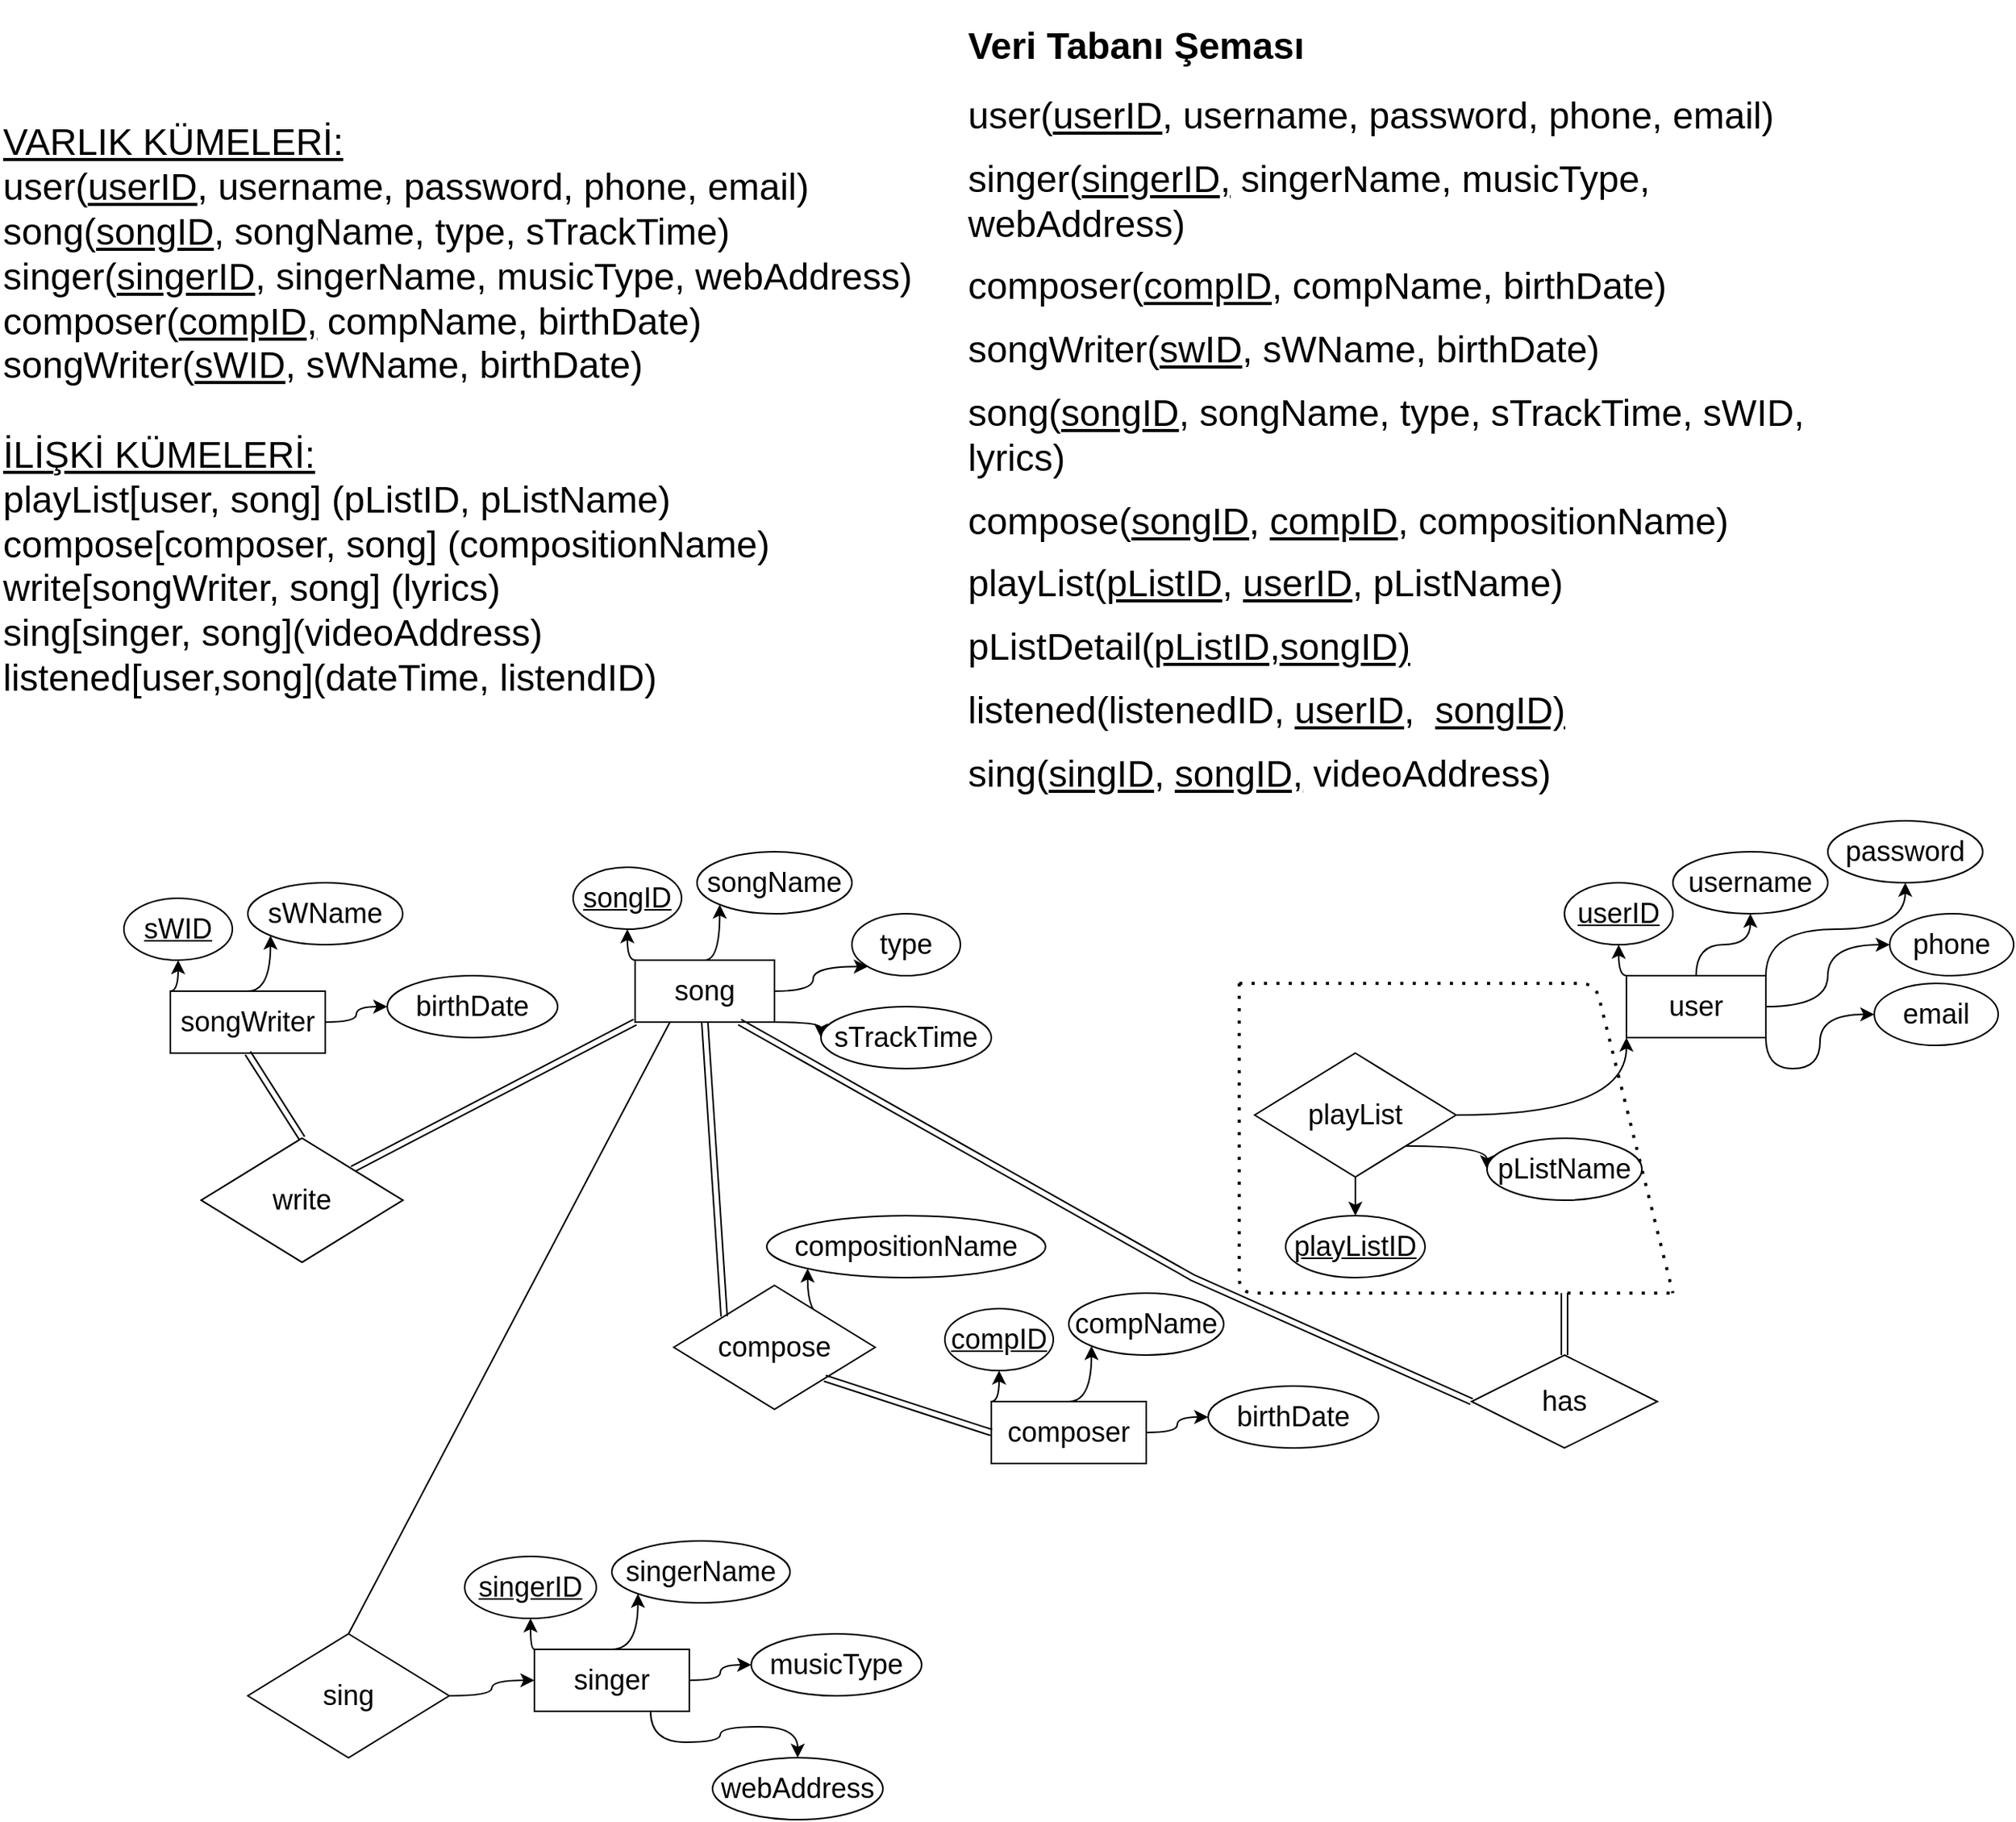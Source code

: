 <mxfile version="14.1.1" type="device" pages="4"><diagram id="R2lEEEUBdFMjLlhIrx00" name="Page-1"><mxGraphModel dx="1906" dy="2187" grid="1" gridSize="10" guides="1" tooltips="1" connect="1" arrows="1" fold="1" page="1" pageScale="1" pageWidth="850" pageHeight="1100" math="0" shadow="0" extFonts="Permanent Marker^https://fonts.googleapis.com/css?family=Permanent+Marker"><root><mxCell id="0"/><mxCell id="1" parent="0"/><mxCell id="JD6UJJdEIAmQwbjE5sWG-1" value="&lt;font style=&quot;font-size: 24px&quot;&gt;&lt;u&gt;VARLIK KÜMELERİ:&lt;/u&gt;&lt;br&gt;user(&lt;u&gt;userID&lt;/u&gt;, username, password, phone, email)&lt;br&gt;song(&lt;u&gt;songID&lt;/u&gt;, songName, type, sTrackTime)&lt;br&gt;singer(&lt;u&gt;singerID&lt;/u&gt;, singerName, musicType, webAddress)&lt;br&gt;composer(&lt;u&gt;compID,&lt;/u&gt;&amp;nbsp;compName, birthDate)&lt;br&gt;songWriter(&lt;u&gt;sWID&lt;/u&gt;, sWName, birthDate)&lt;br&gt;&lt;br&gt;&lt;u&gt;İLİŞKİ KÜMELERİ:&lt;br&gt;&lt;/u&gt;playList[user, song] (pListID, pListName)&lt;br&gt;compose[composer, song] (compositionName)&lt;br&gt;write[songWriter, song] (lyrics)&lt;br&gt;sing[singer, song](videoAddress)&lt;br&gt;listened[user,song](dateTime, listendID)&lt;br&gt;&lt;/font&gt;" style="text;html=1;align=left;verticalAlign=middle;resizable=0;points=[];autosize=1;" vertex="1" parent="1"><mxGeometry x="-330" y="30" width="600" height="240" as="geometry"/></mxCell><mxCell id="ZNl_LM5mHU4rnaP_w44M-1" style="edgeStyle=orthogonalEdgeStyle;curved=1;rounded=0;orthogonalLoop=1;jettySize=auto;html=1;exitX=0;exitY=0;exitDx=0;exitDy=0;entryX=0.5;entryY=1;entryDx=0;entryDy=0;" edge="1" parent="1" source="ZNl_LM5mHU4rnaP_w44M-4" target="ZNl_LM5mHU4rnaP_w44M-5"><mxGeometry relative="1" as="geometry"/></mxCell><mxCell id="ZNl_LM5mHU4rnaP_w44M-2" style="edgeStyle=orthogonalEdgeStyle;curved=1;rounded=0;orthogonalLoop=1;jettySize=auto;html=1;exitX=0.5;exitY=0;exitDx=0;exitDy=0;entryX=0.5;entryY=1;entryDx=0;entryDy=0;" edge="1" parent="1" source="ZNl_LM5mHU4rnaP_w44M-4" target="ZNl_LM5mHU4rnaP_w44M-6"><mxGeometry relative="1" as="geometry"/></mxCell><mxCell id="ZNl_LM5mHU4rnaP_w44M-3" style="edgeStyle=orthogonalEdgeStyle;curved=1;rounded=0;orthogonalLoop=1;jettySize=auto;html=1;exitX=1;exitY=0;exitDx=0;exitDy=0;entryX=0.5;entryY=1;entryDx=0;entryDy=0;" edge="1" parent="1" source="ZNl_LM5mHU4rnaP_w44M-4" target="ZNl_LM5mHU4rnaP_w44M-7"><mxGeometry relative="1" as="geometry"/></mxCell><mxCell id="ZNl_LM5mHU4rnaP_w44M-10" style="edgeStyle=orthogonalEdgeStyle;curved=1;rounded=0;orthogonalLoop=1;jettySize=auto;html=1;exitX=1;exitY=0.5;exitDx=0;exitDy=0;entryX=0;entryY=0.5;entryDx=0;entryDy=0;" edge="1" parent="1" source="ZNl_LM5mHU4rnaP_w44M-4" target="ZNl_LM5mHU4rnaP_w44M-8"><mxGeometry relative="1" as="geometry"/></mxCell><mxCell id="ZNl_LM5mHU4rnaP_w44M-11" style="edgeStyle=orthogonalEdgeStyle;curved=1;rounded=0;orthogonalLoop=1;jettySize=auto;html=1;exitX=1;exitY=1;exitDx=0;exitDy=0;entryX=0;entryY=0.5;entryDx=0;entryDy=0;" edge="1" parent="1" source="ZNl_LM5mHU4rnaP_w44M-4" target="ZNl_LM5mHU4rnaP_w44M-9"><mxGeometry relative="1" as="geometry"/></mxCell><mxCell id="ZNl_LM5mHU4rnaP_w44M-4" value="&lt;font style=&quot;font-size: 18px&quot;&gt;user&lt;/font&gt;" style="whiteSpace=wrap;html=1;shadow=0;" vertex="1" parent="1"><mxGeometry x="720" y="515" width="90" height="40" as="geometry"/></mxCell><mxCell id="ZNl_LM5mHU4rnaP_w44M-5" value="&lt;span style=&quot;font-size: 18px&quot;&gt;&lt;u&gt;userID&lt;/u&gt;&lt;/span&gt;" style="ellipse;whiteSpace=wrap;html=1;shadow=0;" vertex="1" parent="1"><mxGeometry x="680" y="455" width="70" height="40" as="geometry"/></mxCell><mxCell id="ZNl_LM5mHU4rnaP_w44M-6" value="&lt;font style=&quot;font-size: 18px&quot;&gt;username&lt;/font&gt;" style="ellipse;whiteSpace=wrap;html=1;shadow=0;" vertex="1" parent="1"><mxGeometry x="750" y="435" width="100" height="40" as="geometry"/></mxCell><mxCell id="ZNl_LM5mHU4rnaP_w44M-7" value="&lt;font style=&quot;font-size: 18px&quot;&gt;password&lt;/font&gt;" style="ellipse;whiteSpace=wrap;html=1;shadow=0;" vertex="1" parent="1"><mxGeometry x="850" y="415" width="100" height="40" as="geometry"/></mxCell><mxCell id="ZNl_LM5mHU4rnaP_w44M-8" value="&lt;font style=&quot;font-size: 18px&quot;&gt;phone&lt;/font&gt;" style="ellipse;whiteSpace=wrap;html=1;shadow=0;" vertex="1" parent="1"><mxGeometry x="890" y="475" width="80" height="40" as="geometry"/></mxCell><mxCell id="ZNl_LM5mHU4rnaP_w44M-9" value="&lt;font style=&quot;font-size: 18px&quot;&gt;email&lt;/font&gt;" style="ellipse;whiteSpace=wrap;html=1;shadow=0;" vertex="1" parent="1"><mxGeometry x="880" y="520" width="80" height="40" as="geometry"/></mxCell><mxCell id="w5xsDBJ5aMZ5XPkwT7Uk-1" style="edgeStyle=orthogonalEdgeStyle;curved=1;rounded=0;orthogonalLoop=1;jettySize=auto;html=1;exitX=0;exitY=0;exitDx=0;exitDy=0;entryX=0.5;entryY=1;entryDx=0;entryDy=0;" edge="1" parent="1" source="w5xsDBJ5aMZ5XPkwT7Uk-4" target="w5xsDBJ5aMZ5XPkwT7Uk-5"><mxGeometry relative="1" as="geometry"/></mxCell><mxCell id="w5xsDBJ5aMZ5XPkwT7Uk-2" style="edgeStyle=orthogonalEdgeStyle;curved=1;rounded=0;orthogonalLoop=1;jettySize=auto;html=1;exitX=0.5;exitY=0;exitDx=0;exitDy=0;entryX=0;entryY=1;entryDx=0;entryDy=0;" edge="1" parent="1" source="w5xsDBJ5aMZ5XPkwT7Uk-4" target="w5xsDBJ5aMZ5XPkwT7Uk-6"><mxGeometry relative="1" as="geometry"/></mxCell><mxCell id="w5xsDBJ5aMZ5XPkwT7Uk-3" style="edgeStyle=orthogonalEdgeStyle;curved=1;rounded=0;orthogonalLoop=1;jettySize=auto;html=1;exitX=1;exitY=0.5;exitDx=0;exitDy=0;entryX=0;entryY=1;entryDx=0;entryDy=0;" edge="1" parent="1" source="w5xsDBJ5aMZ5XPkwT7Uk-4" target="w5xsDBJ5aMZ5XPkwT7Uk-7"><mxGeometry relative="1" as="geometry"/></mxCell><mxCell id="w5xsDBJ5aMZ5XPkwT7Uk-9" style="edgeStyle=orthogonalEdgeStyle;curved=1;rounded=0;orthogonalLoop=1;jettySize=auto;html=1;exitX=1;exitY=1;exitDx=0;exitDy=0;entryX=0;entryY=0.5;entryDx=0;entryDy=0;" edge="1" parent="1" source="w5xsDBJ5aMZ5XPkwT7Uk-4" target="w5xsDBJ5aMZ5XPkwT7Uk-8"><mxGeometry relative="1" as="geometry"/></mxCell><mxCell id="w5xsDBJ5aMZ5XPkwT7Uk-4" value="&lt;font style=&quot;font-size: 18px&quot;&gt;song&lt;/font&gt;" style="whiteSpace=wrap;html=1;shadow=0;" vertex="1" parent="1"><mxGeometry x="80" y="505" width="90" height="40" as="geometry"/></mxCell><mxCell id="w5xsDBJ5aMZ5XPkwT7Uk-5" value="&lt;span style=&quot;font-size: 18px&quot;&gt;&lt;u&gt;songID&lt;/u&gt;&lt;/span&gt;" style="ellipse;whiteSpace=wrap;html=1;shadow=0;" vertex="1" parent="1"><mxGeometry x="40" y="445" width="70" height="40" as="geometry"/></mxCell><mxCell id="w5xsDBJ5aMZ5XPkwT7Uk-6" value="&lt;font style=&quot;font-size: 18px&quot;&gt;songName&lt;/font&gt;" style="ellipse;whiteSpace=wrap;html=1;shadow=0;" vertex="1" parent="1"><mxGeometry x="120" y="435" width="100" height="40" as="geometry"/></mxCell><mxCell id="w5xsDBJ5aMZ5XPkwT7Uk-7" value="&lt;font style=&quot;font-size: 18px&quot;&gt;type&lt;/font&gt;" style="ellipse;whiteSpace=wrap;html=1;shadow=0;" vertex="1" parent="1"><mxGeometry x="220" y="475" width="70" height="40" as="geometry"/></mxCell><mxCell id="w5xsDBJ5aMZ5XPkwT7Uk-8" value="&lt;font style=&quot;font-size: 18px&quot;&gt;sTrackTime&lt;/font&gt;" style="ellipse;whiteSpace=wrap;html=1;shadow=0;" vertex="1" parent="1"><mxGeometry x="200" y="535" width="110" height="40" as="geometry"/></mxCell><mxCell id="w5xsDBJ5aMZ5XPkwT7Uk-10" style="edgeStyle=orthogonalEdgeStyle;curved=1;rounded=0;orthogonalLoop=1;jettySize=auto;html=1;exitX=0;exitY=0;exitDx=0;exitDy=0;entryX=0.5;entryY=1;entryDx=0;entryDy=0;" edge="1" parent="1" source="w5xsDBJ5aMZ5XPkwT7Uk-14" target="w5xsDBJ5aMZ5XPkwT7Uk-15"><mxGeometry relative="1" as="geometry"/></mxCell><mxCell id="w5xsDBJ5aMZ5XPkwT7Uk-11" style="edgeStyle=orthogonalEdgeStyle;curved=1;rounded=0;orthogonalLoop=1;jettySize=auto;html=1;exitX=0.5;exitY=0;exitDx=0;exitDy=0;entryX=0;entryY=1;entryDx=0;entryDy=0;" edge="1" parent="1" source="w5xsDBJ5aMZ5XPkwT7Uk-14" target="w5xsDBJ5aMZ5XPkwT7Uk-16"><mxGeometry relative="1" as="geometry"/></mxCell><mxCell id="w5xsDBJ5aMZ5XPkwT7Uk-13" style="edgeStyle=orthogonalEdgeStyle;curved=1;rounded=0;orthogonalLoop=1;jettySize=auto;html=1;exitX=1;exitY=0.5;exitDx=0;exitDy=0;entryX=0;entryY=0.5;entryDx=0;entryDy=0;" edge="1" parent="1" source="w5xsDBJ5aMZ5XPkwT7Uk-14" target="w5xsDBJ5aMZ5XPkwT7Uk-18"><mxGeometry relative="1" as="geometry"/></mxCell><mxCell id="w5xsDBJ5aMZ5XPkwT7Uk-14" value="&lt;font style=&quot;font-size: 18px&quot;&gt;songWriter&lt;/font&gt;" style="whiteSpace=wrap;html=1;shadow=0;" vertex="1" parent="1"><mxGeometry x="-220" y="525" width="100" height="40" as="geometry"/></mxCell><mxCell id="w5xsDBJ5aMZ5XPkwT7Uk-15" value="&lt;span style=&quot;font-size: 18px&quot;&gt;&lt;u&gt;sWID&lt;/u&gt;&lt;/span&gt;" style="ellipse;whiteSpace=wrap;html=1;shadow=0;" vertex="1" parent="1"><mxGeometry x="-250" y="465" width="70" height="40" as="geometry"/></mxCell><mxCell id="w5xsDBJ5aMZ5XPkwT7Uk-16" value="&lt;font style=&quot;font-size: 18px&quot;&gt;sWName&lt;/font&gt;" style="ellipse;whiteSpace=wrap;html=1;shadow=0;" vertex="1" parent="1"><mxGeometry x="-170" y="455" width="100" height="40" as="geometry"/></mxCell><mxCell id="w5xsDBJ5aMZ5XPkwT7Uk-18" value="&lt;font style=&quot;font-size: 18px&quot;&gt;birthDate&lt;/font&gt;" style="ellipse;whiteSpace=wrap;html=1;shadow=0;" vertex="1" parent="1"><mxGeometry x="-80" y="515" width="110" height="40" as="geometry"/></mxCell><mxCell id="w5xsDBJ5aMZ5XPkwT7Uk-19" style="edgeStyle=orthogonalEdgeStyle;curved=1;rounded=0;orthogonalLoop=1;jettySize=auto;html=1;exitX=0;exitY=0;exitDx=0;exitDy=0;entryX=0.5;entryY=1;entryDx=0;entryDy=0;" edge="1" parent="1" source="w5xsDBJ5aMZ5XPkwT7Uk-22" target="w5xsDBJ5aMZ5XPkwT7Uk-23"><mxGeometry relative="1" as="geometry"/></mxCell><mxCell id="w5xsDBJ5aMZ5XPkwT7Uk-20" style="edgeStyle=orthogonalEdgeStyle;curved=1;rounded=0;orthogonalLoop=1;jettySize=auto;html=1;exitX=0.5;exitY=0;exitDx=0;exitDy=0;entryX=0;entryY=1;entryDx=0;entryDy=0;" edge="1" parent="1" source="w5xsDBJ5aMZ5XPkwT7Uk-22" target="w5xsDBJ5aMZ5XPkwT7Uk-24"><mxGeometry relative="1" as="geometry"/></mxCell><mxCell id="w5xsDBJ5aMZ5XPkwT7Uk-21" style="edgeStyle=orthogonalEdgeStyle;curved=1;rounded=0;orthogonalLoop=1;jettySize=auto;html=1;exitX=1;exitY=0.5;exitDx=0;exitDy=0;entryX=0;entryY=0.5;entryDx=0;entryDy=0;" edge="1" parent="1" source="w5xsDBJ5aMZ5XPkwT7Uk-22" target="w5xsDBJ5aMZ5XPkwT7Uk-25"><mxGeometry relative="1" as="geometry"/></mxCell><mxCell id="w5xsDBJ5aMZ5XPkwT7Uk-22" value="&lt;font style=&quot;font-size: 18px&quot;&gt;composer&lt;/font&gt;" style="whiteSpace=wrap;html=1;shadow=0;" vertex="1" parent="1"><mxGeometry x="310" y="790" width="100" height="40" as="geometry"/></mxCell><mxCell id="w5xsDBJ5aMZ5XPkwT7Uk-23" value="&lt;span style=&quot;font-size: 18px&quot;&gt;&lt;u&gt;compID&lt;/u&gt;&lt;/span&gt;" style="ellipse;whiteSpace=wrap;html=1;shadow=0;" vertex="1" parent="1"><mxGeometry x="280" y="730" width="70" height="40" as="geometry"/></mxCell><mxCell id="w5xsDBJ5aMZ5XPkwT7Uk-24" value="&lt;font style=&quot;font-size: 18px&quot;&gt;compName&lt;/font&gt;" style="ellipse;whiteSpace=wrap;html=1;shadow=0;" vertex="1" parent="1"><mxGeometry x="360" y="720" width="100" height="40" as="geometry"/></mxCell><mxCell id="w5xsDBJ5aMZ5XPkwT7Uk-25" value="&lt;font style=&quot;font-size: 18px&quot;&gt;birthDate&lt;/font&gt;" style="ellipse;whiteSpace=wrap;html=1;shadow=0;" vertex="1" parent="1"><mxGeometry x="450" y="780" width="110" height="40" as="geometry"/></mxCell><mxCell id="F4L3G2lcKrXn5x48Skwy-1" value="&lt;font style=&quot;font-size: 18px&quot;&gt;write&lt;br&gt;&lt;/font&gt;" style="shape=rhombus;perimeter=rhombusPerimeter;whiteSpace=wrap;html=1;align=center;" vertex="1" parent="1"><mxGeometry x="-200" y="620" width="130" height="80" as="geometry"/></mxCell><mxCell id="F4L3G2lcKrXn5x48Skwy-2" style="edgeStyle=orthogonalEdgeStyle;curved=1;rounded=0;orthogonalLoop=1;jettySize=auto;html=1;exitX=0;exitY=0;exitDx=0;exitDy=0;entryX=0.5;entryY=1;entryDx=0;entryDy=0;" edge="1" parent="1" source="F4L3G2lcKrXn5x48Skwy-5" target="F4L3G2lcKrXn5x48Skwy-6"><mxGeometry relative="1" as="geometry"/></mxCell><mxCell id="F4L3G2lcKrXn5x48Skwy-3" style="edgeStyle=orthogonalEdgeStyle;curved=1;rounded=0;orthogonalLoop=1;jettySize=auto;html=1;exitX=0.5;exitY=0;exitDx=0;exitDy=0;entryX=0;entryY=1;entryDx=0;entryDy=0;" edge="1" parent="1" source="F4L3G2lcKrXn5x48Skwy-5" target="F4L3G2lcKrXn5x48Skwy-7"><mxGeometry relative="1" as="geometry"/></mxCell><mxCell id="F4L3G2lcKrXn5x48Skwy-4" style="edgeStyle=orthogonalEdgeStyle;curved=1;rounded=0;orthogonalLoop=1;jettySize=auto;html=1;exitX=1;exitY=0.5;exitDx=0;exitDy=0;entryX=0;entryY=0.5;entryDx=0;entryDy=0;" edge="1" parent="1" source="F4L3G2lcKrXn5x48Skwy-5" target="F4L3G2lcKrXn5x48Skwy-8"><mxGeometry relative="1" as="geometry"/></mxCell><mxCell id="F4L3G2lcKrXn5x48Skwy-10" style="edgeStyle=orthogonalEdgeStyle;curved=1;rounded=0;orthogonalLoop=1;jettySize=auto;html=1;exitX=0.75;exitY=1;exitDx=0;exitDy=0;entryX=0.5;entryY=0;entryDx=0;entryDy=0;" edge="1" parent="1" source="F4L3G2lcKrXn5x48Skwy-5" target="F4L3G2lcKrXn5x48Skwy-9"><mxGeometry relative="1" as="geometry"/></mxCell><mxCell id="F4L3G2lcKrXn5x48Skwy-5" value="&lt;font style=&quot;font-size: 18px&quot;&gt;singer&lt;/font&gt;" style="whiteSpace=wrap;html=1;shadow=0;" vertex="1" parent="1"><mxGeometry x="15" y="950" width="100" height="40" as="geometry"/></mxCell><mxCell id="F4L3G2lcKrXn5x48Skwy-6" value="&lt;span style=&quot;font-size: 18px&quot;&gt;&lt;u&gt;singerID&lt;/u&gt;&lt;/span&gt;" style="ellipse;whiteSpace=wrap;html=1;shadow=0;" vertex="1" parent="1"><mxGeometry x="-30" y="890" width="85" height="40" as="geometry"/></mxCell><mxCell id="F4L3G2lcKrXn5x48Skwy-7" value="&lt;font style=&quot;font-size: 18px&quot;&gt;singerName&lt;/font&gt;" style="ellipse;whiteSpace=wrap;html=1;shadow=0;" vertex="1" parent="1"><mxGeometry x="65" y="880" width="115" height="40" as="geometry"/></mxCell><mxCell id="F4L3G2lcKrXn5x48Skwy-8" value="&lt;font style=&quot;font-size: 18px&quot;&gt;musicType&lt;/font&gt;" style="ellipse;whiteSpace=wrap;html=1;shadow=0;" vertex="1" parent="1"><mxGeometry x="155" y="940" width="110" height="40" as="geometry"/></mxCell><mxCell id="F4L3G2lcKrXn5x48Skwy-9" value="&lt;font style=&quot;font-size: 18px&quot;&gt;webAddress&lt;/font&gt;" style="ellipse;whiteSpace=wrap;html=1;shadow=0;" vertex="1" parent="1"><mxGeometry x="130" y="1020" width="110" height="40" as="geometry"/></mxCell><mxCell id="c9q0ZrsEWB9o88uuf9N4-1" value="" style="shape=link;html=1;rounded=0;entryX=0.5;entryY=1;entryDx=0;entryDy=0;exitX=0.5;exitY=0;exitDx=0;exitDy=0;" edge="1" parent="1" source="F4L3G2lcKrXn5x48Skwy-1" target="w5xsDBJ5aMZ5XPkwT7Uk-14"><mxGeometry relative="1" as="geometry"><mxPoint x="130" y="650" as="sourcePoint"/><mxPoint x="-352.5" y="775" as="targetPoint"/><Array as="points"/></mxGeometry></mxCell><mxCell id="c9q0ZrsEWB9o88uuf9N4-2" value="" style="shape=link;html=1;rounded=0;entryX=1;entryY=0;entryDx=0;entryDy=0;exitX=0;exitY=1;exitDx=0;exitDy=0;" edge="1" parent="1" source="w5xsDBJ5aMZ5XPkwT7Uk-4" target="F4L3G2lcKrXn5x48Skwy-1"><mxGeometry relative="1" as="geometry"><mxPoint x="140" y="660" as="sourcePoint"/><mxPoint x="-342.5" y="785" as="targetPoint"/><Array as="points"/></mxGeometry></mxCell><mxCell id="c9q0ZrsEWB9o88uuf9N4-7" style="edgeStyle=orthogonalEdgeStyle;curved=1;rounded=0;orthogonalLoop=1;jettySize=auto;html=1;exitX=1;exitY=0;exitDx=0;exitDy=0;entryX=0;entryY=1;entryDx=0;entryDy=0;" edge="1" parent="1" source="c9q0ZrsEWB9o88uuf9N4-3" target="c9q0ZrsEWB9o88uuf9N4-6"><mxGeometry relative="1" as="geometry"/></mxCell><mxCell id="c9q0ZrsEWB9o88uuf9N4-3" value="&lt;font style=&quot;font-size: 18px&quot;&gt;compose&lt;br&gt;&lt;/font&gt;" style="shape=rhombus;perimeter=rhombusPerimeter;whiteSpace=wrap;html=1;align=center;" vertex="1" parent="1"><mxGeometry x="105" y="715" width="130" height="80" as="geometry"/></mxCell><mxCell id="c9q0ZrsEWB9o88uuf9N4-4" value="" style="shape=link;html=1;rounded=0;entryX=0.5;entryY=1;entryDx=0;entryDy=0;exitX=0;exitY=0;exitDx=0;exitDy=0;" edge="1" parent="1" source="c9q0ZrsEWB9o88uuf9N4-3" target="w5xsDBJ5aMZ5XPkwT7Uk-4"><mxGeometry relative="1" as="geometry"><mxPoint x="530" y="695" as="sourcePoint"/><mxPoint x="230.0" y="610" as="targetPoint"/><Array as="points"/></mxGeometry></mxCell><mxCell id="c9q0ZrsEWB9o88uuf9N4-5" value="" style="shape=link;html=1;rounded=0;entryX=1;entryY=1;entryDx=0;entryDy=0;exitX=0;exitY=0.5;exitDx=0;exitDy=0;" edge="1" parent="1" target="c9q0ZrsEWB9o88uuf9N4-3" source="w5xsDBJ5aMZ5XPkwT7Uk-22"><mxGeometry relative="1" as="geometry"><mxPoint x="385.0" y="640" as="sourcePoint"/><mxPoint x="-37.5" y="880" as="targetPoint"/><Array as="points"/></mxGeometry></mxCell><mxCell id="c9q0ZrsEWB9o88uuf9N4-6" value="&lt;font style=&quot;font-size: 18px&quot;&gt;compositionName&lt;/font&gt;" style="ellipse;whiteSpace=wrap;html=1;shadow=0;" vertex="1" parent="1"><mxGeometry x="165" y="670" width="180" height="40" as="geometry"/></mxCell><mxCell id="c9q0ZrsEWB9o88uuf9N4-8" value="&lt;font style=&quot;font-size: 18px&quot;&gt;write&lt;br&gt;&lt;/font&gt;" style="shape=rhombus;perimeter=rhombusPerimeter;whiteSpace=wrap;html=1;align=center;" vertex="1" parent="1"><mxGeometry x="-200" y="620" width="130" height="80" as="geometry"/></mxCell><mxCell id="c9q0ZrsEWB9o88uuf9N4-13" style="edgeStyle=orthogonalEdgeStyle;curved=1;rounded=0;orthogonalLoop=1;jettySize=auto;html=1;exitX=1;exitY=0.5;exitDx=0;exitDy=0;entryX=0;entryY=0.5;entryDx=0;entryDy=0;" edge="1" parent="1" source="c9q0ZrsEWB9o88uuf9N4-11" target="F4L3G2lcKrXn5x48Skwy-5"><mxGeometry relative="1" as="geometry"/></mxCell><mxCell id="c9q0ZrsEWB9o88uuf9N4-11" value="&lt;font style=&quot;font-size: 18px&quot;&gt;sing&lt;br&gt;&lt;/font&gt;" style="shape=rhombus;perimeter=rhombusPerimeter;whiteSpace=wrap;html=1;align=center;" vertex="1" parent="1"><mxGeometry x="-170" y="940" width="130" height="80" as="geometry"/></mxCell><mxCell id="c9q0ZrsEWB9o88uuf9N4-14" value="" style="endArrow=none;html=1;rounded=0;exitX=0.25;exitY=1;exitDx=0;exitDy=0;entryX=0.5;entryY=0;entryDx=0;entryDy=0;" edge="1" parent="1" source="w5xsDBJ5aMZ5XPkwT7Uk-4" target="c9q0ZrsEWB9o88uuf9N4-11"><mxGeometry relative="1" as="geometry"><mxPoint x="70" y="760" as="sourcePoint"/><mxPoint x="230" y="760" as="targetPoint"/></mxGeometry></mxCell><mxCell id="c9q0ZrsEWB9o88uuf9N4-16" style="edgeStyle=orthogonalEdgeStyle;curved=1;rounded=0;orthogonalLoop=1;jettySize=auto;html=1;exitX=1;exitY=0.5;exitDx=0;exitDy=0;entryX=0;entryY=1;entryDx=0;entryDy=0;" edge="1" parent="1" source="c9q0ZrsEWB9o88uuf9N4-15" target="ZNl_LM5mHU4rnaP_w44M-4"><mxGeometry relative="1" as="geometry"/></mxCell><mxCell id="c9q0ZrsEWB9o88uuf9N4-21" style="edgeStyle=orthogonalEdgeStyle;curved=1;rounded=0;orthogonalLoop=1;jettySize=auto;html=1;exitX=0.5;exitY=1;exitDx=0;exitDy=0;entryX=0.5;entryY=0;entryDx=0;entryDy=0;" edge="1" parent="1" source="c9q0ZrsEWB9o88uuf9N4-15" target="c9q0ZrsEWB9o88uuf9N4-19"><mxGeometry relative="1" as="geometry"/></mxCell><mxCell id="c9q0ZrsEWB9o88uuf9N4-23" style="edgeStyle=orthogonalEdgeStyle;curved=1;rounded=0;orthogonalLoop=1;jettySize=auto;html=1;exitX=1;exitY=1;exitDx=0;exitDy=0;entryX=0;entryY=0.5;entryDx=0;entryDy=0;" edge="1" parent="1" source="c9q0ZrsEWB9o88uuf9N4-15" target="c9q0ZrsEWB9o88uuf9N4-20"><mxGeometry relative="1" as="geometry"/></mxCell><mxCell id="c9q0ZrsEWB9o88uuf9N4-15" value="&lt;font style=&quot;font-size: 18px&quot;&gt;playList&lt;br&gt;&lt;/font&gt;" style="shape=rhombus;perimeter=rhombusPerimeter;whiteSpace=wrap;html=1;align=center;" vertex="1" parent="1"><mxGeometry x="480" y="565" width="130" height="80" as="geometry"/></mxCell><mxCell id="c9q0ZrsEWB9o88uuf9N4-19" value="&lt;span style=&quot;font-size: 18px&quot;&gt;&lt;u&gt;playListID&lt;/u&gt;&lt;/span&gt;" style="ellipse;whiteSpace=wrap;html=1;shadow=0;" vertex="1" parent="1"><mxGeometry x="500" y="670" width="90" height="40" as="geometry"/></mxCell><mxCell id="c9q0ZrsEWB9o88uuf9N4-20" value="&lt;font style=&quot;font-size: 18px&quot;&gt;pListName&lt;/font&gt;" style="ellipse;whiteSpace=wrap;html=1;shadow=0;" vertex="1" parent="1"><mxGeometry x="630" y="620" width="100" height="40" as="geometry"/></mxCell><mxCell id="6eegIOFNwoLTyJo9Diev-2" value="" style="endArrow=none;dashed=1;html=1;dashPattern=1 3;strokeWidth=2;" edge="1" parent="1"><mxGeometry width="50" height="50" relative="1" as="geometry"><mxPoint x="470" y="520" as="sourcePoint"/><mxPoint x="750" y="720" as="targetPoint"/><Array as="points"><mxPoint x="470" y="720"/></Array></mxGeometry></mxCell><mxCell id="6eegIOFNwoLTyJo9Diev-3" value="" style="endArrow=none;dashed=1;html=1;dashPattern=1 3;strokeWidth=2;" edge="1" parent="1"><mxGeometry width="50" height="50" relative="1" as="geometry"><mxPoint x="470" y="520" as="sourcePoint"/><mxPoint x="750" y="720" as="targetPoint"/><Array as="points"><mxPoint x="700" y="520"/></Array></mxGeometry></mxCell><mxCell id="6IEERBF_OZVi5oM-f_SS-1" value="&lt;font style=&quot;font-size: 18px&quot;&gt;has&lt;br&gt;&lt;/font&gt;" style="shape=rhombus;perimeter=rhombusPerimeter;whiteSpace=wrap;html=1;align=center;" vertex="1" parent="1"><mxGeometry x="620" y="760" width="120" height="60" as="geometry"/></mxCell><mxCell id="6IEERBF_OZVi5oM-f_SS-2" value="" style="shape=link;html=1;rounded=0;exitX=0.5;exitY=0;exitDx=0;exitDy=0;" edge="1" parent="1" source="6IEERBF_OZVi5oM-f_SS-1"><mxGeometry relative="1" as="geometry"><mxPoint x="770" y="1030" as="sourcePoint"/><mxPoint x="680" y="720" as="targetPoint"/></mxGeometry></mxCell><mxCell id="6IEERBF_OZVi5oM-f_SS-3" value="" style="shape=link;html=1;rounded=0;exitX=0.75;exitY=1;exitDx=0;exitDy=0;entryX=0;entryY=0.5;entryDx=0;entryDy=0;" edge="1" parent="1" target="6IEERBF_OZVi5oM-f_SS-1" source="w5xsDBJ5aMZ5XPkwT7Uk-4"><mxGeometry relative="1" as="geometry"><mxPoint x="680" y="900" as="sourcePoint"/><mxPoint x="690" y="810" as="targetPoint"/><Array as="points"><mxPoint x="440" y="710"/></Array></mxGeometry></mxCell><mxCell id="ZT78DwciE3Uy3ktDZg1P-1" value="&lt;h1&gt;Veri Tabanı Şeması&lt;/h1&gt;&lt;p&gt;&lt;span style=&quot;font-size: 24px&quot;&gt;user(&lt;u&gt;userID&lt;/u&gt;, username, password, phone, email)&lt;/span&gt;&lt;/p&gt;&lt;p&gt;&lt;span style=&quot;font-size: 24px&quot;&gt;singer(&lt;u&gt;singerID,&lt;/u&gt;&amp;nbsp;singerName, musicType, webAddress)&lt;/span&gt;&lt;/p&gt;&lt;p&gt;&lt;span style=&quot;font-size: 24px&quot;&gt;composer(&lt;u&gt;compID&lt;/u&gt;, compName, birthDate)&lt;/span&gt;&lt;/p&gt;&lt;p&gt;&lt;span style=&quot;font-size: 24px&quot;&gt;songWriter(&lt;u&gt;swID&lt;/u&gt;, sWName, birthDate)&lt;/span&gt;&lt;/p&gt;&lt;p&gt;&lt;span style=&quot;font-size: 24px&quot;&gt;song(&lt;u&gt;songID&lt;/u&gt;, songName, type, sTrackTime, sWID, lyrics)&lt;/span&gt;&lt;/p&gt;&lt;p&gt;&lt;span style=&quot;font-size: 24px&quot;&gt;compose(&lt;u&gt;songID&lt;/u&gt;, &lt;u&gt;compID&lt;/u&gt;, compositionName)&lt;/span&gt;&lt;/p&gt;&lt;p&gt;&lt;span style=&quot;font-size: 24px&quot;&gt;playList(&lt;u&gt;pListID&lt;/u&gt;, &lt;u&gt;userID&lt;/u&gt;, pListName)&lt;/span&gt;&lt;/p&gt;&lt;p&gt;&lt;span style=&quot;font-size: 24px&quot;&gt;pListDetail(&lt;u&gt;pListID,songID)&lt;/u&gt;&lt;/span&gt;&lt;/p&gt;&lt;p&gt;&lt;span style=&quot;font-size: 24px&quot;&gt;listened(listenedID, &lt;u&gt;userID&lt;/u&gt;,&amp;nbsp; &lt;u&gt;songID)&lt;/u&gt;&lt;/span&gt;&lt;/p&gt;&lt;p&gt;&lt;span style=&quot;font-size: 24px&quot;&gt;sing(&lt;u&gt;singID&lt;/u&gt;, &lt;u&gt;songID,&lt;/u&gt;&amp;nbsp;videoAddress)&lt;/span&gt;&lt;/p&gt;" style="text;html=1;strokeColor=none;fillColor=none;spacing=5;spacingTop=-20;whiteSpace=wrap;overflow=hidden;rounded=0;" vertex="1" parent="1"><mxGeometry x="290" y="-105" width="570" height="610" as="geometry"/></mxCell></root></mxGraphModel></diagram><diagram id="vR2GRhYRtuuy3nyVvDck" name="Page-2"><mxGraphModel dx="2082" dy="2368" grid="1" gridSize="10" guides="1" tooltips="1" connect="1" arrows="1" fold="1" page="1" pageScale="1" pageWidth="850" pageHeight="1100" math="0" shadow="0"><root><mxCell id="2OGptxH6RE6I29RXlHR4-0"/><mxCell id="2OGptxH6RE6I29RXlHR4-1" parent="2OGptxH6RE6I29RXlHR4-0"/><mxCell id="2OGptxH6RE6I29RXlHR4-114" style="edgeStyle=orthogonalEdgeStyle;curved=1;rounded=0;orthogonalLoop=1;jettySize=auto;html=1;exitX=0;exitY=0.25;exitDx=0;exitDy=0;entryX=0.5;entryY=1;entryDx=0;entryDy=0;shadow=0;" edge="1" parent="2OGptxH6RE6I29RXlHR4-1" source="2OGptxH6RE6I29RXlHR4-105" target="2OGptxH6RE6I29RXlHR4-107"><mxGeometry relative="1" as="geometry"/></mxCell><mxCell id="2OGptxH6RE6I29RXlHR4-115" style="edgeStyle=orthogonalEdgeStyle;curved=1;rounded=0;orthogonalLoop=1;jettySize=auto;html=1;exitX=0.25;exitY=0;exitDx=0;exitDy=0;entryX=0.5;entryY=1;entryDx=0;entryDy=0;shadow=0;" edge="1" parent="2OGptxH6RE6I29RXlHR4-1" source="2OGptxH6RE6I29RXlHR4-105" target="2OGptxH6RE6I29RXlHR4-108"><mxGeometry relative="1" as="geometry"/></mxCell><mxCell id="2OGptxH6RE6I29RXlHR4-116" style="edgeStyle=orthogonalEdgeStyle;curved=1;rounded=0;orthogonalLoop=1;jettySize=auto;html=1;exitX=0.5;exitY=0;exitDx=0;exitDy=0;entryX=0.5;entryY=1;entryDx=0;entryDy=0;shadow=0;" edge="1" parent="2OGptxH6RE6I29RXlHR4-1" source="2OGptxH6RE6I29RXlHR4-105" target="2OGptxH6RE6I29RXlHR4-109"><mxGeometry relative="1" as="geometry"/></mxCell><mxCell id="2OGptxH6RE6I29RXlHR4-117" style="edgeStyle=orthogonalEdgeStyle;curved=1;rounded=0;orthogonalLoop=1;jettySize=auto;html=1;exitX=0.75;exitY=0;exitDx=0;exitDy=0;entryX=0.5;entryY=1;entryDx=0;entryDy=0;shadow=0;" edge="1" parent="2OGptxH6RE6I29RXlHR4-1" source="2OGptxH6RE6I29RXlHR4-105" target="2OGptxH6RE6I29RXlHR4-110"><mxGeometry relative="1" as="geometry"/></mxCell><mxCell id="2OGptxH6RE6I29RXlHR4-118" style="edgeStyle=orthogonalEdgeStyle;curved=1;rounded=0;orthogonalLoop=1;jettySize=auto;html=1;exitX=1;exitY=0;exitDx=0;exitDy=0;entryX=0;entryY=1;entryDx=0;entryDy=0;shadow=0;" edge="1" parent="2OGptxH6RE6I29RXlHR4-1" source="2OGptxH6RE6I29RXlHR4-105" target="2OGptxH6RE6I29RXlHR4-111"><mxGeometry relative="1" as="geometry"/></mxCell><mxCell id="2OGptxH6RE6I29RXlHR4-119" style="edgeStyle=orthogonalEdgeStyle;curved=1;rounded=0;orthogonalLoop=1;jettySize=auto;html=1;exitX=1;exitY=0.5;exitDx=0;exitDy=0;entryX=0;entryY=0.5;entryDx=0;entryDy=0;shadow=0;" edge="1" parent="2OGptxH6RE6I29RXlHR4-1" source="2OGptxH6RE6I29RXlHR4-105" target="2OGptxH6RE6I29RXlHR4-112"><mxGeometry relative="1" as="geometry"/></mxCell><mxCell id="Wsv-nSeLJ59ba0mnUADe-31" style="edgeStyle=orthogonalEdgeStyle;curved=1;rounded=0;orthogonalLoop=1;jettySize=auto;html=1;exitX=1;exitY=0.75;exitDx=0;exitDy=0;entryX=0;entryY=0.5;entryDx=0;entryDy=0;" edge="1" parent="2OGptxH6RE6I29RXlHR4-1" source="2OGptxH6RE6I29RXlHR4-105" target="Wsv-nSeLJ59ba0mnUADe-29"><mxGeometry relative="1" as="geometry"/></mxCell><mxCell id="2OGptxH6RE6I29RXlHR4-105" value="&lt;font style=&quot;font-size: 18px&quot;&gt;ürün&lt;/font&gt;" style="whiteSpace=wrap;html=1;shadow=0;" vertex="1" parent="2OGptxH6RE6I29RXlHR4-1"><mxGeometry x="130" y="620" width="90" height="40" as="geometry"/></mxCell><mxCell id="2OGptxH6RE6I29RXlHR4-107" value="&lt;font style=&quot;font-size: 18px&quot;&gt;&lt;u&gt;barkod&lt;/u&gt;&lt;/font&gt;" style="ellipse;whiteSpace=wrap;html=1;shadow=0;" vertex="1" parent="2OGptxH6RE6I29RXlHR4-1"><mxGeometry x="20" y="490" width="70" height="40" as="geometry"/></mxCell><mxCell id="2OGptxH6RE6I29RXlHR4-108" value="&lt;font style=&quot;font-size: 18px&quot;&gt;urunadi&lt;/font&gt;" style="ellipse;whiteSpace=wrap;html=1;shadow=0;" vertex="1" parent="2OGptxH6RE6I29RXlHR4-1"><mxGeometry x="80" y="460" width="70" height="40" as="geometry"/></mxCell><mxCell id="2OGptxH6RE6I29RXlHR4-109" value="&lt;font style=&quot;font-size: 18px&quot;&gt;marka&lt;/font&gt;" style="ellipse;whiteSpace=wrap;html=1;shadow=0;" vertex="1" parent="2OGptxH6RE6I29RXlHR4-1"><mxGeometry x="150" y="450" width="80" height="40" as="geometry"/></mxCell><mxCell id="2OGptxH6RE6I29RXlHR4-110" value="&lt;font style=&quot;font-size: 18px&quot;&gt;birimfiyat&lt;br&gt;&lt;/font&gt;" style="ellipse;whiteSpace=wrap;html=1;shadow=0;" vertex="1" parent="2OGptxH6RE6I29RXlHR4-1"><mxGeometry x="225" y="470" width="110" height="40" as="geometry"/></mxCell><mxCell id="2OGptxH6RE6I29RXlHR4-111" value="&lt;font style=&quot;font-size: 18px&quot;&gt;miktar&lt;/font&gt;" style="ellipse;whiteSpace=wrap;html=1;shadow=0;" vertex="1" parent="2OGptxH6RE6I29RXlHR4-1"><mxGeometry x="320" y="520" width="70" height="40" as="geometry"/></mxCell><mxCell id="2OGptxH6RE6I29RXlHR4-112" value="&lt;font style=&quot;font-size: 18px&quot;&gt;birim&lt;br&gt;&lt;/font&gt;" style="ellipse;whiteSpace=wrap;html=1;shadow=0;" vertex="1" parent="2OGptxH6RE6I29RXlHR4-1"><mxGeometry x="290" y="600" width="70" height="40" as="geometry"/></mxCell><mxCell id="2OGptxH6RE6I29RXlHR4-127" style="edgeStyle=orthogonalEdgeStyle;curved=1;rounded=0;orthogonalLoop=1;jettySize=auto;html=1;exitX=0;exitY=0;exitDx=0;exitDy=0;entryX=0.614;entryY=1.112;entryDx=0;entryDy=0;entryPerimeter=0;shadow=0;" edge="1" parent="2OGptxH6RE6I29RXlHR4-1" source="2OGptxH6RE6I29RXlHR4-121" target="2OGptxH6RE6I29RXlHR4-122"><mxGeometry relative="1" as="geometry"/></mxCell><mxCell id="2OGptxH6RE6I29RXlHR4-128" style="edgeStyle=orthogonalEdgeStyle;curved=1;rounded=0;orthogonalLoop=1;jettySize=auto;html=1;exitX=0.5;exitY=0;exitDx=0;exitDy=0;entryX=0.5;entryY=1;entryDx=0;entryDy=0;shadow=0;" edge="1" parent="2OGptxH6RE6I29RXlHR4-1" source="2OGptxH6RE6I29RXlHR4-121" target="2OGptxH6RE6I29RXlHR4-123"><mxGeometry relative="1" as="geometry"/></mxCell><mxCell id="2OGptxH6RE6I29RXlHR4-129" style="edgeStyle=orthogonalEdgeStyle;curved=1;rounded=0;orthogonalLoop=1;jettySize=auto;html=1;exitX=1;exitY=0;exitDx=0;exitDy=0;entryX=0.5;entryY=1;entryDx=0;entryDy=0;shadow=0;" edge="1" parent="2OGptxH6RE6I29RXlHR4-1" source="2OGptxH6RE6I29RXlHR4-121" target="2OGptxH6RE6I29RXlHR4-126"><mxGeometry relative="1" as="geometry"/></mxCell><mxCell id="2OGptxH6RE6I29RXlHR4-121" value="&lt;font style=&quot;font-size: 18px&quot;&gt;tedarikci&lt;br&gt;&lt;/font&gt;" style="whiteSpace=wrap;html=1;shadow=0;" vertex="1" parent="2OGptxH6RE6I29RXlHR4-1"><mxGeometry x="605" y="610" width="90" height="40" as="geometry"/></mxCell><mxCell id="2OGptxH6RE6I29RXlHR4-122" value="&lt;font style=&quot;font-size: 18px&quot;&gt;&lt;u&gt;vergiNo&lt;/u&gt;&lt;br&gt;&lt;/font&gt;" style="ellipse;whiteSpace=wrap;html=1;shadow=0;" vertex="1" parent="2OGptxH6RE6I29RXlHR4-1"><mxGeometry x="500" y="530" width="100" height="40" as="geometry"/></mxCell><mxCell id="2OGptxH6RE6I29RXlHR4-123" value="&lt;font style=&quot;font-size: 18px&quot;&gt;tedarikciAdi&lt;br&gt;&lt;/font&gt;" style="ellipse;whiteSpace=wrap;html=1;shadow=0;" vertex="1" parent="2OGptxH6RE6I29RXlHR4-1"><mxGeometry x="605" y="510" width="110" height="40" as="geometry"/></mxCell><mxCell id="2OGptxH6RE6I29RXlHR4-126" value="&lt;font style=&quot;font-size: 18px&quot;&gt;telefon&lt;br&gt;&lt;/font&gt;" style="ellipse;whiteSpace=wrap;html=1;shadow=0;" vertex="1" parent="2OGptxH6RE6I29RXlHR4-1"><mxGeometry x="730" y="520" width="70" height="40" as="geometry"/></mxCell><mxCell id="8elCCfui2dgX2XV8fZAJ-8" style="edgeStyle=orthogonalEdgeStyle;curved=1;rounded=0;orthogonalLoop=1;jettySize=auto;html=1;exitX=0;exitY=0;exitDx=0;exitDy=0;entryX=0.5;entryY=0;entryDx=0;entryDy=0;" edge="1" parent="2OGptxH6RE6I29RXlHR4-1" source="rD8H6wvnbNDhYGAsKpD6-3" target="8FUoWpSJ-7aF_AGwx0os-0"><mxGeometry relative="1" as="geometry"/></mxCell><mxCell id="8elCCfui2dgX2XV8fZAJ-9" style="edgeStyle=orthogonalEdgeStyle;curved=1;rounded=0;orthogonalLoop=1;jettySize=auto;html=1;exitX=0;exitY=0.5;exitDx=0;exitDy=0;entryX=0.5;entryY=0;entryDx=0;entryDy=0;" edge="1" parent="2OGptxH6RE6I29RXlHR4-1" source="rD8H6wvnbNDhYGAsKpD6-3" target="8FUoWpSJ-7aF_AGwx0os-2"><mxGeometry relative="1" as="geometry"/></mxCell><mxCell id="8elCCfui2dgX2XV8fZAJ-11" style="edgeStyle=orthogonalEdgeStyle;curved=1;rounded=0;orthogonalLoop=1;jettySize=auto;html=1;exitX=0;exitY=1;exitDx=0;exitDy=0;entryX=0.5;entryY=0;entryDx=0;entryDy=0;" edge="1" parent="2OGptxH6RE6I29RXlHR4-1" source="rD8H6wvnbNDhYGAsKpD6-3" target="8elCCfui2dgX2XV8fZAJ-3"><mxGeometry relative="1" as="geometry"/></mxCell><mxCell id="8elCCfui2dgX2XV8fZAJ-12" style="edgeStyle=orthogonalEdgeStyle;curved=1;rounded=0;orthogonalLoop=1;jettySize=auto;html=1;exitX=0.5;exitY=1;exitDx=0;exitDy=0;entryX=0.5;entryY=0;entryDx=0;entryDy=0;" edge="1" parent="2OGptxH6RE6I29RXlHR4-1" source="rD8H6wvnbNDhYGAsKpD6-3" target="8elCCfui2dgX2XV8fZAJ-4"><mxGeometry relative="1" as="geometry"/></mxCell><mxCell id="8elCCfui2dgX2XV8fZAJ-13" style="edgeStyle=orthogonalEdgeStyle;curved=1;rounded=0;orthogonalLoop=1;jettySize=auto;html=1;exitX=1;exitY=1;exitDx=0;exitDy=0;entryX=0;entryY=0;entryDx=0;entryDy=0;" edge="1" parent="2OGptxH6RE6I29RXlHR4-1" source="rD8H6wvnbNDhYGAsKpD6-3" target="8elCCfui2dgX2XV8fZAJ-6"><mxGeometry relative="1" as="geometry"/></mxCell><mxCell id="8elCCfui2dgX2XV8fZAJ-14" style="edgeStyle=orthogonalEdgeStyle;curved=1;rounded=0;orthogonalLoop=1;jettySize=auto;html=1;exitX=1;exitY=0.5;exitDx=0;exitDy=0;entryX=0.5;entryY=0;entryDx=0;entryDy=0;" edge="1" parent="2OGptxH6RE6I29RXlHR4-1" source="rD8H6wvnbNDhYGAsKpD6-3" target="8elCCfui2dgX2XV8fZAJ-7"><mxGeometry relative="1" as="geometry"/></mxCell><mxCell id="rD8H6wvnbNDhYGAsKpD6-3" value="&lt;font style=&quot;font-size: 18px&quot;&gt;fatura&lt;/font&gt;" style="shape=rhombus;perimeter=rhombusPerimeter;whiteSpace=wrap;html=1;align=center;" vertex="1" parent="2OGptxH6RE6I29RXlHR4-1"><mxGeometry x="485" y="920" width="130" height="80" as="geometry"/></mxCell><mxCell id="8FUoWpSJ-7aF_AGwx0os-0" value="&lt;font style=&quot;font-size: 18px&quot;&gt;faturaNo&lt;/font&gt;" style="ellipse;whiteSpace=wrap;html=1;align=center;fontStyle=4;" vertex="1" parent="2OGptxH6RE6I29RXlHR4-1"><mxGeometry x="330" y="1030" width="100" height="40" as="geometry"/></mxCell><mxCell id="8FUoWpSJ-7aF_AGwx0os-2" value="&lt;font style=&quot;font-size: 18px&quot;&gt;tarih&lt;/font&gt;" style="ellipse;whiteSpace=wrap;html=1;align=center;" vertex="1" parent="2OGptxH6RE6I29RXlHR4-1"><mxGeometry x="415" y="1070" width="100" height="40" as="geometry"/></mxCell><mxCell id="uGxkG2uv1MNz2zE86Njh-2" style="edgeStyle=orthogonalEdgeStyle;curved=1;rounded=0;orthogonalLoop=1;jettySize=auto;html=1;exitX=0;exitY=1;exitDx=0;exitDy=0;entryX=0.5;entryY=0;entryDx=0;entryDy=0;" edge="1" parent="2OGptxH6RE6I29RXlHR4-1" source="KEVzDrO4FyN7azbqwwjI-12" target="uGxkG2uv1MNz2zE86Njh-1"><mxGeometry relative="1" as="geometry"/></mxCell><mxCell id="uGxkG2uv1MNz2zE86Njh-9" style="edgeStyle=orthogonalEdgeStyle;curved=1;rounded=0;orthogonalLoop=1;jettySize=auto;html=1;exitX=1;exitY=1;exitDx=0;exitDy=0;entryX=0.5;entryY=0;entryDx=0;entryDy=0;" edge="1" parent="2OGptxH6RE6I29RXlHR4-1" source="KEVzDrO4FyN7azbqwwjI-12" target="uGxkG2uv1MNz2zE86Njh-3"><mxGeometry relative="1" as="geometry"/></mxCell><mxCell id="pzWTKF69UhVapoKA1oIs-1" style="edgeStyle=orthogonalEdgeStyle;curved=1;rounded=0;orthogonalLoop=1;jettySize=auto;html=1;exitX=0.5;exitY=1;exitDx=0;exitDy=0;entryX=0.5;entryY=0;entryDx=0;entryDy=0;" edge="1" parent="2OGptxH6RE6I29RXlHR4-1" source="KEVzDrO4FyN7azbqwwjI-12" target="pzWTKF69UhVapoKA1oIs-0"><mxGeometry relative="1" as="geometry"/></mxCell><mxCell id="CBNzT0RXs4Im306I7LH7-1" style="edgeStyle=orthogonalEdgeStyle;curved=1;rounded=0;orthogonalLoop=1;jettySize=auto;html=1;exitX=0;exitY=0.5;exitDx=0;exitDy=0;" edge="1" parent="2OGptxH6RE6I29RXlHR4-1" source="KEVzDrO4FyN7azbqwwjI-12" target="CBNzT0RXs4Im306I7LH7-0"><mxGeometry relative="1" as="geometry"/></mxCell><mxCell id="KEVzDrO4FyN7azbqwwjI-12" value="&lt;font style=&quot;font-size: 18px&quot;&gt;fis&lt;br&gt;&lt;/font&gt;" style="shape=rhombus;perimeter=rhombusPerimeter;whiteSpace=wrap;html=1;align=center;" vertex="1" parent="2OGptxH6RE6I29RXlHR4-1"><mxGeometry x="-100" y="1020" width="130" height="80" as="geometry"/></mxCell><mxCell id="uGxkG2uv1MNz2zE86Njh-1" value="&lt;font style=&quot;font-size: 18px&quot;&gt;fisNo&lt;/font&gt;" style="ellipse;whiteSpace=wrap;html=1;align=center;fontStyle=4;" vertex="1" parent="2OGptxH6RE6I29RXlHR4-1"><mxGeometry x="-240" y="1110" width="100" height="40" as="geometry"/></mxCell><mxCell id="uGxkG2uv1MNz2zE86Njh-3" value="&lt;font style=&quot;font-size: 18px&quot;&gt;odemeSekli&lt;/font&gt;" style="ellipse;whiteSpace=wrap;html=1;align=center;" vertex="1" parent="2OGptxH6RE6I29RXlHR4-1"><mxGeometry x="-30" y="1150" width="100" height="40" as="geometry"/></mxCell><mxCell id="pzWTKF69UhVapoKA1oIs-0" value="&lt;font style=&quot;font-size: 18px&quot;&gt;odemeTutari&lt;/font&gt;" style="ellipse;whiteSpace=wrap;html=1;align=center;dashed=1;" vertex="1" parent="2OGptxH6RE6I29RXlHR4-1"><mxGeometry x="-165" y="1150" width="115" height="40" as="geometry"/></mxCell><mxCell id="CBNzT0RXs4Im306I7LH7-0" value="&lt;font style=&quot;font-size: 18px&quot;&gt;tarih&lt;/font&gt;" style="ellipse;whiteSpace=wrap;html=1;align=center;" vertex="1" parent="2OGptxH6RE6I29RXlHR4-1"><mxGeometry x="-240" y="1040" width="70" height="40" as="geometry"/></mxCell><mxCell id="CBNzT0RXs4Im306I7LH7-3" value="" style="endArrow=none;dashed=1;html=1;dashPattern=1 3;strokeWidth=2;" edge="1" parent="2OGptxH6RE6I29RXlHR4-1"><mxGeometry width="50" height="50" relative="1" as="geometry"><mxPoint x="-300" y="1200" as="sourcePoint"/><mxPoint x="130" y="1000" as="targetPoint"/><Array as="points"><mxPoint x="-300" y="1000"/></Array></mxGeometry></mxCell><mxCell id="CBNzT0RXs4Im306I7LH7-4" value="" style="endArrow=none;dashed=1;html=1;dashPattern=1 3;strokeWidth=2;" edge="1" parent="2OGptxH6RE6I29RXlHR4-1"><mxGeometry width="50" height="50" relative="1" as="geometry"><mxPoint x="-300" y="1210" as="sourcePoint"/><mxPoint x="130" y="1000" as="targetPoint"/><Array as="points"><mxPoint x="60" y="1210"/><mxPoint x="130" y="1210"/><mxPoint x="130" y="1140"/><mxPoint x="130" y="1070"/></Array></mxGeometry></mxCell><mxCell id="8elCCfui2dgX2XV8fZAJ-3" value="&lt;font style=&quot;font-size: 18px&quot;&gt;tutar&lt;/font&gt;" style="ellipse;whiteSpace=wrap;html=1;align=center;" vertex="1" parent="2OGptxH6RE6I29RXlHR4-1"><mxGeometry x="515" y="1080" width="100" height="40" as="geometry"/></mxCell><mxCell id="8elCCfui2dgX2XV8fZAJ-4" value="&lt;span style=&quot;font-size: 18px&quot;&gt;vade&lt;/span&gt;" style="ellipse;whiteSpace=wrap;html=1;align=center;" vertex="1" parent="2OGptxH6RE6I29RXlHR4-1"><mxGeometry x="625" y="1080" width="100" height="40" as="geometry"/></mxCell><mxCell id="8elCCfui2dgX2XV8fZAJ-6" value="&lt;font style=&quot;font-size: 18px&quot;&gt;iskonto&lt;/font&gt;" style="ellipse;whiteSpace=wrap;html=1;align=center;" vertex="1" parent="2OGptxH6RE6I29RXlHR4-1"><mxGeometry x="730" y="1060" width="100" height="40" as="geometry"/></mxCell><mxCell id="8elCCfui2dgX2XV8fZAJ-7" value="&lt;font style=&quot;font-size: 18px&quot;&gt;malFazlasi&lt;/font&gt;" style="ellipse;whiteSpace=wrap;html=1;align=center;" vertex="1" parent="2OGptxH6RE6I29RXlHR4-1"><mxGeometry x="775" y="1020" width="100" height="40" as="geometry"/></mxCell><mxCell id="8elCCfui2dgX2XV8fZAJ-22" style="edgeStyle=orthogonalEdgeStyle;curved=1;rounded=0;orthogonalLoop=1;jettySize=auto;html=1;exitX=0;exitY=0;exitDx=0;exitDy=0;entryX=0.5;entryY=1;entryDx=0;entryDy=0;" edge="1" parent="2OGptxH6RE6I29RXlHR4-1" source="8elCCfui2dgX2XV8fZAJ-20" target="8elCCfui2dgX2XV8fZAJ-21"><mxGeometry relative="1" as="geometry"/></mxCell><mxCell id="8elCCfui2dgX2XV8fZAJ-24" style="edgeStyle=orthogonalEdgeStyle;curved=1;rounded=0;orthogonalLoop=1;jettySize=auto;html=1;exitX=0.5;exitY=0;exitDx=0;exitDy=0;entryX=0;entryY=1;entryDx=0;entryDy=0;" edge="1" parent="2OGptxH6RE6I29RXlHR4-1" source="8elCCfui2dgX2XV8fZAJ-20" target="8elCCfui2dgX2XV8fZAJ-23"><mxGeometry relative="1" as="geometry"/></mxCell><mxCell id="8elCCfui2dgX2XV8fZAJ-27" style="edgeStyle=orthogonalEdgeStyle;curved=1;rounded=0;orthogonalLoop=1;jettySize=auto;html=1;exitX=1;exitY=0.5;exitDx=0;exitDy=0;entryX=0.5;entryY=1;entryDx=0;entryDy=0;" edge="1" parent="2OGptxH6RE6I29RXlHR4-1" source="8elCCfui2dgX2XV8fZAJ-20" target="8elCCfui2dgX2XV8fZAJ-25"><mxGeometry relative="1" as="geometry"/></mxCell><mxCell id="8elCCfui2dgX2XV8fZAJ-20" value="&lt;font style=&quot;font-size: 18px&quot;&gt;depo&lt;/font&gt;" style="whiteSpace=wrap;html=1;shadow=0;" vertex="1" parent="2OGptxH6RE6I29RXlHR4-1"><mxGeometry x="-230" y="520" width="90" height="40" as="geometry"/></mxCell><mxCell id="8elCCfui2dgX2XV8fZAJ-21" value="&lt;span style=&quot;font-size: 18px&quot;&gt;&lt;u&gt;depoNo&lt;/u&gt;&lt;/span&gt;" style="ellipse;whiteSpace=wrap;html=1;shadow=0;" vertex="1" parent="2OGptxH6RE6I29RXlHR4-1"><mxGeometry x="-270" y="460" width="70" height="40" as="geometry"/></mxCell><mxCell id="8elCCfui2dgX2XV8fZAJ-23" value="&lt;font style=&quot;font-size: 18px&quot;&gt;adres&lt;/font&gt;" style="ellipse;whiteSpace=wrap;html=1;shadow=0;" vertex="1" parent="2OGptxH6RE6I29RXlHR4-1"><mxGeometry x="-190" y="450" width="70" height="40" as="geometry"/></mxCell><mxCell id="8elCCfui2dgX2XV8fZAJ-25" value="&lt;font style=&quot;font-size: 18px&quot;&gt;telefon&lt;/font&gt;" style="ellipse;whiteSpace=wrap;html=1;shadow=0;" vertex="1" parent="2OGptxH6RE6I29RXlHR4-1"><mxGeometry x="-120" y="470" width="70" height="40" as="geometry"/></mxCell><mxCell id="8elCCfui2dgX2XV8fZAJ-30" value="&lt;font style=&quot;font-size: 18px&quot;&gt;birim&lt;/font&gt;" style="ellipse;whiteSpace=wrap;html=1;shadow=0;" vertex="1" parent="2OGptxH6RE6I29RXlHR4-1"><mxGeometry x="-240" y="600" width="70" height="40" as="geometry"/></mxCell><mxCell id="8elCCfui2dgX2XV8fZAJ-32" value="&lt;font style=&quot;font-size: 18px&quot;&gt;adet&lt;/font&gt;" style="ellipse;whiteSpace=wrap;html=1;shadow=0;" vertex="1" parent="2OGptxH6RE6I29RXlHR4-1"><mxGeometry x="-240" y="660" width="70" height="40" as="geometry"/></mxCell><mxCell id="8elCCfui2dgX2XV8fZAJ-35" style="edgeStyle=orthogonalEdgeStyle;curved=1;rounded=0;orthogonalLoop=1;jettySize=auto;html=1;exitX=0;exitY=0;exitDx=0;exitDy=0;entryX=1;entryY=0.5;entryDx=0;entryDy=0;" edge="1" parent="2OGptxH6RE6I29RXlHR4-1" source="8elCCfui2dgX2XV8fZAJ-34" target="8elCCfui2dgX2XV8fZAJ-30"><mxGeometry relative="1" as="geometry"/></mxCell><mxCell id="8elCCfui2dgX2XV8fZAJ-36" style="edgeStyle=orthogonalEdgeStyle;curved=1;rounded=0;orthogonalLoop=1;jettySize=auto;html=1;exitX=0;exitY=1;exitDx=0;exitDy=0;entryX=1;entryY=0.5;entryDx=0;entryDy=0;" edge="1" parent="2OGptxH6RE6I29RXlHR4-1" source="8elCCfui2dgX2XV8fZAJ-34" target="8elCCfui2dgX2XV8fZAJ-32"><mxGeometry relative="1" as="geometry"/></mxCell><mxCell id="8elCCfui2dgX2XV8fZAJ-34" value="&lt;font style=&quot;font-size: 18px&quot;&gt;stok&lt;/font&gt;" style="shape=rhombus;double=1;perimeter=rhombusPerimeter;whiteSpace=wrap;html=1;align=center;" vertex="1" parent="2OGptxH6RE6I29RXlHR4-1"><mxGeometry x="-117.5" y="620" width="120" height="60" as="geometry"/></mxCell><mxCell id="8elCCfui2dgX2XV8fZAJ-37" value="" style="endArrow=none;html=1;rounded=0;exitX=0.5;exitY=1;exitDx=0;exitDy=0;entryX=0.364;entryY=0.104;entryDx=0;entryDy=0;entryPerimeter=0;" edge="1" parent="2OGptxH6RE6I29RXlHR4-1" source="8elCCfui2dgX2XV8fZAJ-20" target="8elCCfui2dgX2XV8fZAJ-34"><mxGeometry relative="1" as="geometry"><mxPoint x="-70" y="670" as="sourcePoint"/><mxPoint x="90" y="670" as="targetPoint"/></mxGeometry></mxCell><mxCell id="8elCCfui2dgX2XV8fZAJ-38" value="" style="endArrow=none;html=1;rounded=0;entryX=0;entryY=0.5;entryDx=0;entryDy=0;exitX=1;exitY=0.5;exitDx=0;exitDy=0;" edge="1" parent="2OGptxH6RE6I29RXlHR4-1" source="8elCCfui2dgX2XV8fZAJ-34" target="2OGptxH6RE6I29RXlHR4-105"><mxGeometry relative="1" as="geometry"><mxPoint x="10" y="650" as="sourcePoint"/><mxPoint x="118.75" y="710" as="targetPoint"/></mxGeometry></mxCell><mxCell id="dyvyAi2aMbyB_3pV1sAd-0" value="" style="endArrow=none;dashed=1;html=1;dashPattern=1 3;strokeWidth=2;" edge="1" parent="2OGptxH6RE6I29RXlHR4-1"><mxGeometry width="50" height="50" relative="1" as="geometry"><mxPoint x="920" y="1160" as="sourcePoint"/><mxPoint x="280" y="880" as="targetPoint"/><Array as="points"><mxPoint x="280" y="1160"/></Array></mxGeometry></mxCell><mxCell id="dyvyAi2aMbyB_3pV1sAd-1" value="" style="endArrow=none;dashed=1;html=1;dashPattern=1 3;strokeWidth=2;" edge="1" parent="2OGptxH6RE6I29RXlHR4-1"><mxGeometry width="50" height="50" relative="1" as="geometry"><mxPoint x="280" y="880" as="sourcePoint"/><mxPoint x="920" y="1160" as="targetPoint"/><Array as="points"><mxPoint x="920" y="880"/></Array></mxGeometry></mxCell><mxCell id="dyvyAi2aMbyB_3pV1sAd-6" value="" style="endArrow=none;html=1;rounded=0;exitX=0.5;exitY=1;exitDx=0;exitDy=0;entryX=1;entryY=0;entryDx=0;entryDy=0;" edge="1" parent="2OGptxH6RE6I29RXlHR4-1" source="2OGptxH6RE6I29RXlHR4-105" target="KEVzDrO4FyN7azbqwwjI-12"><mxGeometry relative="1" as="geometry"><mxPoint y="880" as="sourcePoint"/><mxPoint x="180" y="880" as="targetPoint"/></mxGeometry></mxCell><mxCell id="dyvyAi2aMbyB_3pV1sAd-7" value="&lt;font style=&quot;font-size: 14px&quot;&gt;M&lt;/font&gt;" style="resizable=0;html=1;align=left;verticalAlign=bottom;" connectable="0" vertex="1" parent="dyvyAi2aMbyB_3pV1sAd-6"><mxGeometry x="-1" relative="1" as="geometry"/></mxCell><mxCell id="dyvyAi2aMbyB_3pV1sAd-8" value="&lt;font style=&quot;font-size: 14px&quot;&gt;M&lt;/font&gt;" style="resizable=0;html=1;align=right;verticalAlign=bottom;" connectable="0" vertex="1" parent="dyvyAi2aMbyB_3pV1sAd-6"><mxGeometry x="1" relative="1" as="geometry"/></mxCell><mxCell id="dyvyAi2aMbyB_3pV1sAd-9" value="&lt;font style=&quot;font-size: 18px&quot;&gt;satis&lt;/font&gt;" style="edgeLabel;html=1;align=center;verticalAlign=middle;resizable=0;points=[];" vertex="1" connectable="0" parent="dyvyAi2aMbyB_3pV1sAd-6"><mxGeometry x="0.077" y="1" relative="1" as="geometry"><mxPoint as="offset"/></mxGeometry></mxCell><mxCell id="Wsv-nSeLJ59ba0mnUADe-3" value="" style="shape=link;html=1;rounded=0;entryX=0.389;entryY=0.078;entryDx=0;entryDy=0;entryPerimeter=0;exitX=0.75;exitY=1;exitDx=0;exitDy=0;" edge="1" parent="2OGptxH6RE6I29RXlHR4-1" source="2OGptxH6RE6I29RXlHR4-105" target="rD8H6wvnbNDhYGAsKpD6-3"><mxGeometry relative="1" as="geometry"><mxPoint x="220" y="710" as="sourcePoint"/><mxPoint x="450" y="860" as="targetPoint"/></mxGeometry></mxCell><mxCell id="Wsv-nSeLJ59ba0mnUADe-4" value="&lt;font style=&quot;font-size: 14px&quot;&gt;M&lt;/font&gt;" style="resizable=0;html=1;align=left;verticalAlign=bottom;" connectable="0" vertex="1" parent="Wsv-nSeLJ59ba0mnUADe-3"><mxGeometry x="-1" relative="1" as="geometry"/></mxCell><mxCell id="Wsv-nSeLJ59ba0mnUADe-5" value="&lt;font style=&quot;font-size: 14px&quot;&gt;M&lt;/font&gt;" style="resizable=0;html=1;align=right;verticalAlign=bottom;" connectable="0" vertex="1" parent="Wsv-nSeLJ59ba0mnUADe-3"><mxGeometry x="1" relative="1" as="geometry"/></mxCell><mxCell id="Wsv-nSeLJ59ba0mnUADe-7" value="&lt;font style=&quot;font-size: 18px&quot;&gt;islem&lt;/font&gt;" style="shape=rhombus;double=1;perimeter=rhombusPerimeter;whiteSpace=wrap;html=1;align=center;" vertex="1" parent="2OGptxH6RE6I29RXlHR4-1"><mxGeometry x="850" y="710" width="120" height="60" as="geometry"/></mxCell><mxCell id="Wsv-nSeLJ59ba0mnUADe-8" value="" style="endArrow=none;html=1;rounded=0;exitX=0.5;exitY=1;exitDx=0;exitDy=0;" edge="1" parent="2OGptxH6RE6I29RXlHR4-1" source="Wsv-nSeLJ59ba0mnUADe-7"><mxGeometry relative="1" as="geometry"><mxPoint x="782.5" y="700" as="sourcePoint"/><mxPoint x="790" y="880" as="targetPoint"/></mxGeometry></mxCell><mxCell id="Wsv-nSeLJ59ba0mnUADe-9" value="&lt;font style=&quot;font-size: 14px&quot;&gt;1&lt;/font&gt;" style="resizable=0;html=1;align=left;verticalAlign=bottom;" connectable="0" vertex="1" parent="Wsv-nSeLJ59ba0mnUADe-8"><mxGeometry x="-1" relative="1" as="geometry"/></mxCell><mxCell id="Wsv-nSeLJ59ba0mnUADe-10" value="&lt;font style=&quot;font-size: 14px&quot;&gt;M&lt;/font&gt;" style="resizable=0;html=1;align=right;verticalAlign=bottom;" connectable="0" vertex="1" parent="Wsv-nSeLJ59ba0mnUADe-8"><mxGeometry x="1" relative="1" as="geometry"/></mxCell><mxCell id="Wsv-nSeLJ59ba0mnUADe-11" value="&lt;font style=&quot;font-size: 14px&quot;&gt;satinAlma&lt;/font&gt;" style="edgeLabel;html=1;align=center;verticalAlign=middle;resizable=0;points=[];" vertex="1" connectable="0" parent="Wsv-nSeLJ59ba0mnUADe-8"><mxGeometry x="-0.288" y="2" relative="1" as="geometry"><mxPoint x="-1" as="offset"/></mxGeometry></mxCell><mxCell id="Wsv-nSeLJ59ba0mnUADe-16" value="" style="endArrow=none;html=1;rounded=0;entryX=0.5;entryY=1;entryDx=0;entryDy=0;exitX=0.579;exitY=0.019;exitDx=0;exitDy=0;exitPerimeter=0;" edge="1" parent="2OGptxH6RE6I29RXlHR4-1" source="rD8H6wvnbNDhYGAsKpD6-3" target="2OGptxH6RE6I29RXlHR4-121"><mxGeometry relative="1" as="geometry"><mxPoint x="450" y="820" as="sourcePoint"/><mxPoint x="610" y="820" as="targetPoint"/></mxGeometry></mxCell><mxCell id="Wsv-nSeLJ59ba0mnUADe-17" value="&lt;font style=&quot;font-size: 14px&quot;&gt;M&lt;/font&gt;" style="resizable=0;html=1;align=left;verticalAlign=bottom;" connectable="0" vertex="1" parent="Wsv-nSeLJ59ba0mnUADe-16"><mxGeometry x="-1" relative="1" as="geometry"/></mxCell><mxCell id="Wsv-nSeLJ59ba0mnUADe-18" value="&lt;font style=&quot;font-size: 14px&quot;&gt;M&lt;/font&gt;" style="resizable=0;html=1;align=right;verticalAlign=bottom;" connectable="0" vertex="1" parent="Wsv-nSeLJ59ba0mnUADe-16"><mxGeometry x="1" relative="1" as="geometry"/></mxCell><mxCell id="Wsv-nSeLJ59ba0mnUADe-23" value="" style="endArrow=none;html=1;rounded=0;exitX=0.174;exitY=0.663;exitDx=0;exitDy=0;exitPerimeter=0;" edge="1" parent="2OGptxH6RE6I29RXlHR4-1" source="Wsv-nSeLJ59ba0mnUADe-7"><mxGeometry relative="1" as="geometry"><mxPoint x="888.84" y="660" as="sourcePoint"/><mxPoint x="720" y="880" as="targetPoint"/></mxGeometry></mxCell><mxCell id="Wsv-nSeLJ59ba0mnUADe-24" value="&lt;font style=&quot;font-size: 14px&quot;&gt;1&lt;/font&gt;" style="resizable=0;html=1;align=left;verticalAlign=bottom;" connectable="0" vertex="1" parent="Wsv-nSeLJ59ba0mnUADe-23"><mxGeometry x="-1" relative="1" as="geometry"/></mxCell><mxCell id="Wsv-nSeLJ59ba0mnUADe-25" value="&lt;font style=&quot;font-size: 14px&quot;&gt;M&lt;/font&gt;" style="resizable=0;html=1;align=right;verticalAlign=bottom;" connectable="0" vertex="1" parent="Wsv-nSeLJ59ba0mnUADe-23"><mxGeometry x="1" relative="1" as="geometry"/></mxCell><mxCell id="Wsv-nSeLJ59ba0mnUADe-26" value="&lt;font style=&quot;font-size: 14px&quot;&gt;iade&lt;/font&gt;" style="edgeLabel;html=1;align=center;verticalAlign=middle;resizable=0;points=[];" vertex="1" connectable="0" parent="Wsv-nSeLJ59ba0mnUADe-23"><mxGeometry x="-0.288" y="2" relative="1" as="geometry"><mxPoint x="-1" as="offset"/></mxGeometry></mxCell><mxCell id="Wsv-nSeLJ59ba0mnUADe-28" value="&lt;font style=&quot;font-size: 18px&quot;&gt;iade&lt;/font&gt;" style="shape=rhombus;double=1;perimeter=rhombusPerimeter;whiteSpace=wrap;html=1;align=center;" vertex="1" parent="2OGptxH6RE6I29RXlHR4-1"><mxGeometry x="-140" y="760" width="120" height="60" as="geometry"/></mxCell><mxCell id="Wsv-nSeLJ59ba0mnUADe-29" value="&lt;font style=&quot;font-size: 18px&quot;&gt;sonKullanma Tarihi&lt;br&gt;&lt;/font&gt;" style="ellipse;whiteSpace=wrap;html=1;shadow=0;" vertex="1" parent="2OGptxH6RE6I29RXlHR4-1"><mxGeometry x="280" y="650" width="190" height="40" as="geometry"/></mxCell><mxCell id="Wsv-nSeLJ59ba0mnUADe-34" value="" style="endArrow=none;html=1;rounded=0;entryX=0.162;entryY=1.061;entryDx=0;entryDy=0;entryPerimeter=0;exitX=1;exitY=0;exitDx=0;exitDy=0;" edge="1" parent="2OGptxH6RE6I29RXlHR4-1" source="Wsv-nSeLJ59ba0mnUADe-28" target="2OGptxH6RE6I29RXlHR4-105"><mxGeometry relative="1" as="geometry"><mxPoint x="-40" y="730" as="sourcePoint"/><mxPoint x="120" y="730" as="targetPoint"/></mxGeometry></mxCell><mxCell id="Wsv-nSeLJ59ba0mnUADe-35" value="" style="endArrow=classic;html=1;exitX=0.5;exitY=1;exitDx=0;exitDy=0;" edge="1" parent="2OGptxH6RE6I29RXlHR4-1" source="Wsv-nSeLJ59ba0mnUADe-28"><mxGeometry width="50" height="50" relative="1" as="geometry"><mxPoint x="160" y="880" as="sourcePoint"/><mxPoint x="-100" y="1000" as="targetPoint"/></mxGeometry></mxCell><mxCell id="dWFdKnmqZrpsF0eCbiMa-0" value="&lt;u style=&quot;color: rgb(0, 0, 0); font-family: helvetica; font-size: 24px; font-style: normal; font-weight: 400; letter-spacing: normal; text-align: left; text-indent: 0px; text-transform: none; word-spacing: 0px; background-color: rgb(248, 249, 250);&quot;&gt;VARLIK KÜMELERİ:&lt;/u&gt;&lt;br style=&quot;color: rgb(0, 0, 0); font-family: helvetica; font-size: 24px; font-style: normal; font-weight: 400; letter-spacing: normal; text-align: left; text-indent: 0px; text-transform: none; word-spacing: 0px; background-color: rgb(248, 249, 250);&quot;&gt;&lt;span style=&quot;color: rgb(0, 0, 0); font-family: helvetica; font-size: 24px; font-style: normal; font-weight: 400; letter-spacing: normal; text-align: left; text-indent: 0px; text-transform: none; word-spacing: 0px; background-color: rgb(248, 249, 250); display: inline; float: none;&quot;&gt;urun(&lt;/span&gt;&lt;u style=&quot;color: rgb(0, 0, 0); font-family: helvetica; font-size: 24px; font-style: normal; font-weight: 400; letter-spacing: normal; text-align: left; text-indent: 0px; text-transform: none; word-spacing: 0px; background-color: rgb(248, 249, 250);&quot;&gt;barkod&lt;/u&gt;&lt;span style=&quot;color: rgb(0, 0, 0); font-family: helvetica; font-size: 24px; font-style: normal; font-weight: 400; letter-spacing: normal; text-align: left; text-indent: 0px; text-transform: none; word-spacing: 0px; background-color: rgb(248, 249, 250); display: inline; float: none;&quot;&gt;, urunadi, marka, birimfiyat, miktar, birim)&lt;/span&gt;&lt;br style=&quot;color: rgb(0, 0, 0); font-family: helvetica; font-size: 24px; font-style: normal; font-weight: 400; letter-spacing: normal; text-align: left; text-indent: 0px; text-transform: none; word-spacing: 0px; background-color: rgb(248, 249, 250);&quot;&gt;&lt;span style=&quot;color: rgb(0, 0, 0); font-family: helvetica; font-size: 24px; font-style: normal; font-weight: 400; letter-spacing: normal; text-align: left; text-indent: 0px; text-transform: none; word-spacing: 0px; background-color: rgb(248, 249, 250); display: inline; float: none;&quot;&gt;tedarikci(&lt;/span&gt;&lt;u style=&quot;color: rgb(0, 0, 0); font-family: helvetica; font-size: 24px; font-style: normal; font-weight: 400; letter-spacing: normal; text-align: left; text-indent: 0px; text-transform: none; word-spacing: 0px; background-color: rgb(248, 249, 250);&quot;&gt;vergiNo&lt;/u&gt;&lt;span style=&quot;color: rgb(0, 0, 0); font-family: helvetica; font-size: 24px; font-style: normal; font-weight: 400; letter-spacing: normal; text-align: left; text-indent: 0px; text-transform: none; word-spacing: 0px; background-color: rgb(248, 249, 250); display: inline; float: none;&quot;&gt;, tedarikciAdi, telefon)&lt;/span&gt;&lt;br style=&quot;color: rgb(0, 0, 0); font-family: helvetica; font-size: 24px; font-style: normal; font-weight: 400; letter-spacing: normal; text-align: left; text-indent: 0px; text-transform: none; word-spacing: 0px; background-color: rgb(248, 249, 250);&quot;&gt;&lt;span style=&quot;color: rgb(0, 0, 0); font-family: helvetica; font-size: 24px; font-style: normal; font-weight: 400; letter-spacing: normal; text-align: left; text-indent: 0px; text-transform: none; word-spacing: 0px; background-color: rgb(248, 249, 250); display: inline; float: none;&quot;&gt;depo(&lt;/span&gt;&lt;u style=&quot;color: rgb(0, 0, 0); font-family: helvetica; font-size: 24px; font-style: normal; font-weight: 400; letter-spacing: normal; text-align: left; text-indent: 0px; text-transform: none; word-spacing: 0px; background-color: rgb(248, 249, 250);&quot;&gt;depoNo&lt;/u&gt;&lt;span style=&quot;color: rgb(0, 0, 0); font-family: helvetica; font-size: 24px; font-style: normal; font-weight: 400; letter-spacing: normal; text-align: left; text-indent: 0px; text-transform: none; word-spacing: 0px; background-color: rgb(248, 249, 250); display: inline; float: none;&quot;&gt;, adres, telefon)&lt;/span&gt;&lt;br style=&quot;color: rgb(0, 0, 0); font-family: helvetica; font-size: 24px; font-style: normal; font-weight: 400; letter-spacing: normal; text-align: left; text-indent: 0px; text-transform: none; word-spacing: 0px; background-color: rgb(248, 249, 250);&quot;&gt;&lt;br style=&quot;color: rgb(0, 0, 0); font-family: helvetica; font-size: 24px; font-style: normal; font-weight: 400; letter-spacing: normal; text-align: left; text-indent: 0px; text-transform: none; word-spacing: 0px; background-color: rgb(248, 249, 250);&quot;&gt;&lt;br style=&quot;color: rgb(0, 0, 0); font-family: helvetica; font-size: 24px; font-style: normal; font-weight: 400; letter-spacing: normal; text-align: left; text-indent: 0px; text-transform: none; word-spacing: 0px; background-color: rgb(248, 249, 250);&quot;&gt;&lt;u style=&quot;color: rgb(0, 0, 0); font-family: helvetica; font-size: 24px; font-style: normal; font-weight: 400; letter-spacing: normal; text-align: left; text-indent: 0px; text-transform: none; word-spacing: 0px; background-color: rgb(248, 249, 250);&quot;&gt;İLİŞKİ KÜMELERİ:&lt;br&gt;&lt;/u&gt;&lt;span style=&quot;color: rgb(0, 0, 0); font-family: helvetica; font-size: 24px; font-style: normal; font-weight: 400; letter-spacing: normal; text-align: left; text-indent: 0px; text-transform: none; word-spacing: 0px; background-color: rgb(248, 249, 250); display: inline; float: none;&quot;&gt;iade[fis]&lt;/span&gt;&lt;br style=&quot;color: rgb(0, 0, 0); font-family: helvetica; font-size: 24px; font-style: normal; font-weight: 400; letter-spacing: normal; text-align: left; text-indent: 0px; text-transform: none; word-spacing: 0px; background-color: rgb(248, 249, 250);&quot;&gt;&lt;span style=&quot;color: rgb(0, 0, 0); font-family: helvetica; font-size: 24px; font-style: normal; font-weight: 400; letter-spacing: normal; text-align: left; text-indent: 0px; text-transform: none; word-spacing: 0px; background-color: rgb(248, 249, 250); display: inline; float: none;&quot;&gt;fatura[ürün, tedarikci] (&lt;/span&gt;&lt;u style=&quot;color: rgb(0, 0, 0); font-family: helvetica; font-size: 24px; font-style: normal; font-weight: 400; letter-spacing: normal; text-align: left; text-indent: 0px; text-transform: none; word-spacing: 0px; background-color: rgb(248, 249, 250);&quot;&gt;faturaNo&lt;/u&gt;&lt;span style=&quot;color: rgb(0, 0, 0); font-family: helvetica; font-size: 24px; font-style: normal; font-weight: 400; letter-spacing: normal; text-align: left; text-indent: 0px; text-transform: none; word-spacing: 0px; background-color: rgb(248, 249, 250); display: inline; float: none;&quot;&gt;, tutar, vade, iskonto, malFazlasi, tarih)&lt;/span&gt;&lt;br style=&quot;color: rgb(0, 0, 0); font-family: helvetica; font-size: 24px; font-style: normal; font-weight: 400; letter-spacing: normal; text-align: left; text-indent: 0px; text-transform: none; word-spacing: 0px; background-color: rgb(248, 249, 250);&quot;&gt;&lt;span style=&quot;color: rgb(0, 0, 0); font-family: helvetica; font-size: 24px; font-style: normal; font-weight: 400; letter-spacing: normal; text-align: left; text-indent: 0px; text-transform: none; word-spacing: 0px; background-color: rgb(248, 249, 250); display: inline; float: none;&quot;&gt;fis[ürün](&lt;/span&gt;&lt;u style=&quot;color: rgb(0, 0, 0); font-family: helvetica; font-size: 24px; font-style: normal; font-weight: 400; letter-spacing: normal; text-align: left; text-indent: 0px; text-transform: none; word-spacing: 0px; background-color: rgb(248, 249, 250);&quot;&gt;fisNo&lt;/u&gt;&lt;span style=&quot;color: rgb(0, 0, 0); font-family: helvetica; font-size: 24px; font-style: normal; font-weight: 400; letter-spacing: normal; text-align: left; text-indent: 0px; text-transform: none; word-spacing: 0px; background-color: rgb(248, 249, 250); display: inline; float: none;&quot;&gt;, odemeTutari, odemeSekli&lt;/span&gt;&lt;br style=&quot;color: rgb(0, 0, 0); font-family: helvetica; font-size: 24px; font-style: normal; font-weight: 400; letter-spacing: normal; text-align: left; text-indent: 0px; text-transform: none; word-spacing: 0px; background-color: rgb(248, 249, 250);&quot;&gt;&lt;span style=&quot;color: rgb(0, 0, 0); font-family: helvetica; font-size: 24px; font-style: normal; font-weight: 400; letter-spacing: normal; text-align: left; text-indent: 0px; text-transform: none; word-spacing: 0px; background-color: rgb(248, 249, 250); display: inline; float: none;&quot;&gt;islem[fatura, tedarikci] iliski olarak satınalma, iade iki tane bulunmakta&lt;/span&gt;&lt;br style=&quot;color: rgb(0, 0, 0); font-family: helvetica; font-size: 24px; font-style: normal; font-weight: 400; letter-spacing: normal; text-align: left; text-indent: 0px; text-transform: none; word-spacing: 0px; background-color: rgb(248, 249, 250);&quot;&gt;" style="text;whiteSpace=wrap;html=1;" vertex="1" parent="2OGptxH6RE6I29RXlHR4-1"><mxGeometry x="-190" y="-130" width="550" height="260" as="geometry"/></mxCell><mxCell id="dWFdKnmqZrpsF0eCbiMa-2" value="&lt;h1&gt;Veri Tabanı Şeması&lt;/h1&gt;&lt;p&gt;&lt;font style=&quot;font-size: 24px&quot;&gt;urun(&lt;u&gt;barkod&lt;/u&gt;, urunAdi, marka, birim, &lt;/font&gt;&lt;font style=&quot;font-size: 24px&quot;&gt;&lt;font&gt;miktar&lt;/font&gt;&lt;font&gt;,&lt;/font&gt;birimFiyat)&lt;/font&gt;&lt;/p&gt;&lt;p&gt;&lt;font style=&quot;font-size: 24px&quot;&gt;tedarikci(&lt;u&gt;vergiNo&lt;/u&gt;, tedarikciAdi, telefon)&lt;/font&gt;&lt;/p&gt;&lt;p&gt;&lt;font style=&quot;font-size: 24px&quot;&gt;depo(&lt;u&gt;depoNo&lt;/u&gt;, adres, telefon)&lt;/font&gt;&lt;/p&gt;&lt;p&gt;&lt;font style=&quot;font-size: 24px&quot;&gt;stok(&lt;u&gt;urunNo, depoNo&lt;/u&gt;, birim, miktar)&lt;/font&gt;&lt;/p&gt;&lt;p&gt;&lt;font style=&quot;font-size: 24px&quot;&gt;fatura(&lt;u&gt;faturaNo&lt;/u&gt;, &lt;u&gt;tedarikciNo,&lt;/u&gt;&amp;nbsp;vade, iskonto, malFazlasi, tarih)&lt;/font&gt;&lt;/p&gt;&lt;p&gt;&lt;font style=&quot;font-size: 24px&quot;&gt;faturaDetay(&lt;u&gt;faturaNo, urunBarkod&lt;/u&gt;)&lt;/font&gt;&lt;/p&gt;&lt;p&gt;&lt;font style=&quot;font-size: 24px&quot;&gt;fis(&lt;u&gt;fisNo, urunNo&lt;/u&gt;, odemeTutari, odemeSekli)&lt;/font&gt;&lt;/p&gt;&lt;p&gt;&lt;font style=&quot;font-size: 24px&quot;&gt;fisDetay(&lt;u&gt;fisNo, urunBarkod&lt;/u&gt;)&lt;/font&gt;&lt;/p&gt;" style="text;html=1;strokeColor=none;fillColor=none;spacing=5;spacingTop=-20;whiteSpace=wrap;overflow=hidden;rounded=0;" vertex="1" parent="2OGptxH6RE6I29RXlHR4-1"><mxGeometry x="410" y="-120" width="400" height="470" as="geometry"/></mxCell><mxCell id="dWFdKnmqZrpsF0eCbiMa-24" style="edgeStyle=orthogonalEdgeStyle;curved=1;rounded=0;orthogonalLoop=1;jettySize=auto;html=1;exitX=0;exitY=1;exitDx=0;exitDy=0;entryX=0.5;entryY=0;entryDx=0;entryDy=0;" edge="1" parent="2OGptxH6RE6I29RXlHR4-1" source="dWFdKnmqZrpsF0eCbiMa-13" target="dWFdKnmqZrpsF0eCbiMa-22"><mxGeometry relative="1" as="geometry"/></mxCell><mxCell id="dWFdKnmqZrpsF0eCbiMa-25" style="edgeStyle=orthogonalEdgeStyle;curved=1;rounded=0;orthogonalLoop=1;jettySize=auto;html=1;exitX=1;exitY=1;exitDx=0;exitDy=0;entryX=0.5;entryY=0;entryDx=0;entryDy=0;" edge="1" parent="2OGptxH6RE6I29RXlHR4-1" source="dWFdKnmqZrpsF0eCbiMa-13" target="dWFdKnmqZrpsF0eCbiMa-23"><mxGeometry relative="1" as="geometry"/></mxCell><mxCell id="dWFdKnmqZrpsF0eCbiMa-13" value="&lt;font style=&quot;font-size: 18px&quot;&gt;faturaDetay&lt;br&gt;&lt;/font&gt;" style="shape=rhombus;perimeter=rhombusPerimeter;whiteSpace=wrap;html=1;align=center;" vertex="1" parent="2OGptxH6RE6I29RXlHR4-1"><mxGeometry x="195" y="1280" width="130" height="80" as="geometry"/></mxCell><mxCell id="dWFdKnmqZrpsF0eCbiMa-15" value="" style="shape=link;html=1;rounded=0;entryX=1;entryY=0;entryDx=0;entryDy=0;" edge="1" parent="2OGptxH6RE6I29RXlHR4-1" target="dWFdKnmqZrpsF0eCbiMa-13"><mxGeometry relative="1" as="geometry"><mxPoint x="480" y="1160" as="sourcePoint"/><mxPoint x="660" y="1300" as="targetPoint"/></mxGeometry></mxCell><mxCell id="dWFdKnmqZrpsF0eCbiMa-20" value="" style="shape=link;html=1;rounded=0;entryX=0;entryY=0;entryDx=0;entryDy=0;exitX=0.5;exitY=1;exitDx=0;exitDy=0;" edge="1" parent="2OGptxH6RE6I29RXlHR4-1" source="2OGptxH6RE6I29RXlHR4-105" target="dWFdKnmqZrpsF0eCbiMa-13"><mxGeometry relative="1" as="geometry"><mxPoint x="210" y="950" as="sourcePoint"/><mxPoint x="370" y="950" as="targetPoint"/><Array as="points"><mxPoint x="210" y="1150"/></Array></mxGeometry></mxCell><mxCell id="dWFdKnmqZrpsF0eCbiMa-22" value="&lt;font style=&quot;font-size: 18px&quot;&gt;birim&lt;br&gt;&lt;/font&gt;" style="ellipse;whiteSpace=wrap;html=1;shadow=0;" vertex="1" parent="2OGptxH6RE6I29RXlHR4-1"><mxGeometry x="225" y="1380" width="70" height="40" as="geometry"/></mxCell><mxCell id="dWFdKnmqZrpsF0eCbiMa-23" value="&lt;font style=&quot;font-size: 18px&quot;&gt;miktar&lt;/font&gt;" style="ellipse;whiteSpace=wrap;html=1;shadow=0;" vertex="1" parent="2OGptxH6RE6I29RXlHR4-1"><mxGeometry x="295" y="1410" width="70" height="40" as="geometry"/></mxCell><mxCell id="Do-gnkpZ2aPiiA6Go5tK-0" style="edgeStyle=orthogonalEdgeStyle;curved=1;rounded=0;orthogonalLoop=1;jettySize=auto;html=1;exitX=0;exitY=1;exitDx=0;exitDy=0;entryX=0.5;entryY=0;entryDx=0;entryDy=0;" edge="1" parent="2OGptxH6RE6I29RXlHR4-1" source="Do-gnkpZ2aPiiA6Go5tK-3" target="Do-gnkpZ2aPiiA6Go5tK-6"><mxGeometry relative="1" as="geometry"/></mxCell><mxCell id="Do-gnkpZ2aPiiA6Go5tK-1" style="edgeStyle=orthogonalEdgeStyle;curved=1;rounded=0;orthogonalLoop=1;jettySize=auto;html=1;exitX=1;exitY=1;exitDx=0;exitDy=0;entryX=0.5;entryY=0;entryDx=0;entryDy=0;" edge="1" parent="2OGptxH6RE6I29RXlHR4-1" source="Do-gnkpZ2aPiiA6Go5tK-3" target="Do-gnkpZ2aPiiA6Go5tK-7"><mxGeometry relative="1" as="geometry"/></mxCell><mxCell id="Do-gnkpZ2aPiiA6Go5tK-3" value="&lt;font style=&quot;font-size: 18px&quot;&gt;fisDetay&lt;br&gt;&lt;/font&gt;" style="shape=rhombus;perimeter=rhombusPerimeter;whiteSpace=wrap;html=1;align=center;" vertex="1" parent="2OGptxH6RE6I29RXlHR4-1"><mxGeometry x="-450" y="755" width="130" height="80" as="geometry"/></mxCell><mxCell id="Do-gnkpZ2aPiiA6Go5tK-4" value="" style="shape=link;html=1;rounded=0;entryX=0.844;entryY=0.692;entryDx=0;entryDy=0;entryPerimeter=0;" edge="1" parent="2OGptxH6RE6I29RXlHR4-1" target="Do-gnkpZ2aPiiA6Go5tK-3"><mxGeometry relative="1" as="geometry"><mxPoint x="-160" y="1000" as="sourcePoint"/><mxPoint x="15" y="775" as="targetPoint"/></mxGeometry></mxCell><mxCell id="Do-gnkpZ2aPiiA6Go5tK-5" value="" style="shape=link;html=1;rounded=0;entryX=1;entryY=0;entryDx=0;entryDy=0;exitX=0;exitY=0.75;exitDx=0;exitDy=0;" edge="1" parent="2OGptxH6RE6I29RXlHR4-1" target="Do-gnkpZ2aPiiA6Go5tK-3" source="2OGptxH6RE6I29RXlHR4-105"><mxGeometry relative="1" as="geometry"><mxPoint x="-470" y="135" as="sourcePoint"/><mxPoint x="-275" y="425" as="targetPoint"/><Array as="points"/></mxGeometry></mxCell><mxCell id="Do-gnkpZ2aPiiA6Go5tK-6" value="&lt;font style=&quot;font-size: 18px&quot;&gt;birim&lt;br&gt;&lt;/font&gt;" style="ellipse;whiteSpace=wrap;html=1;shadow=0;" vertex="1" parent="2OGptxH6RE6I29RXlHR4-1"><mxGeometry x="-420" y="855" width="70" height="40" as="geometry"/></mxCell><mxCell id="Do-gnkpZ2aPiiA6Go5tK-7" value="&lt;font style=&quot;font-size: 18px&quot;&gt;miktar&lt;/font&gt;" style="ellipse;whiteSpace=wrap;html=1;shadow=0;" vertex="1" parent="2OGptxH6RE6I29RXlHR4-1"><mxGeometry x="-350" y="885" width="70" height="40" as="geometry"/></mxCell></root></mxGraphModel></diagram><diagram id="b12IUA5vZ95oEvObFBbu" name="Page-3"><mxGraphModel dx="869" dy="895" grid="1" gridSize="10" guides="1" tooltips="1" connect="1" arrows="1" fold="1" page="1" pageScale="1" pageWidth="850" pageHeight="1100" math="0" shadow="0"><root><mxCell id="cNs3OTb_dsMFCKB-kD3a-0"/><mxCell id="cNs3OTb_dsMFCKB-kD3a-1" parent="cNs3OTb_dsMFCKB-kD3a-0"/><mxCell id="cNs3OTb_dsMFCKB-kD3a-2" value="&lt;font style=&quot;font-size: 24px&quot;&gt;&lt;u&gt;VARLIK KÜMELERİ:&lt;/u&gt;&lt;br&gt;urun(&lt;u&gt;barkod&lt;/u&gt;, urunadi, marka, birimfiyat, miktar, birim)&lt;br&gt;tedarikci(&lt;u&gt;vergiNo&lt;/u&gt;, tedarikciAdi, telefon)&lt;br&gt;depo(&lt;u&gt;depoNo&lt;/u&gt;, adres, telefon)&lt;br&gt;&lt;br&gt;&lt;br&gt;&lt;u&gt;İLİŞKİ KÜMELERİ:&lt;br&gt;&lt;/u&gt;iade[fis]&lt;br&gt;fatura[ürün, tedarikci] (&lt;u&gt;faturaNo&lt;/u&gt;, tutar, vade, iskonto, malFazlasi, tarih)&lt;br&gt;fis[ürün](&lt;u&gt;fisNo&lt;/u&gt;, odemeTutari, odemeSekli&lt;br&gt;islem[fatura, tedarikci] iliski olarak satınalma, iade iki tane bulunmakta&lt;br&gt;&lt;br&gt;&lt;/font&gt;" style="text;html=1;align=left;verticalAlign=middle;resizable=0;points=[];autosize=1;" vertex="1" parent="cNs3OTb_dsMFCKB-kD3a-1"><mxGeometry x="80" y="80" width="760" height="220" as="geometry"/></mxCell><mxCell id="ar90c0JLy7VGlzSoNIy6-0" value="&lt;font style=&quot;font-size: 24px&quot;&gt;&lt;u&gt;VARLIK KÜMELERİ:&lt;/u&gt;&lt;br&gt;garson(&lt;u&gt;garsonID&lt;/u&gt;, garsonAdi, telefon, maas)&lt;br&gt;masa(masaNo, kapasite)&lt;br&gt;yemek(yemekNo, yemekAdi, yemekTuru, pUcreti, pKalori)&lt;br&gt;&lt;br&gt;&lt;br&gt;&lt;u&gt;İLİŞKİ KÜMELERİ:&lt;br&gt;&lt;/u&gt;bakmak[garson, masa]&lt;br&gt;siparis[masa, yemek, garson](&lt;u&gt;siparisNo,&lt;/u&gt;&amp;nbsp;tarihSaat)&lt;br&gt;fatura[sipariş](&lt;u&gt;faturaNo&lt;/u&gt;,odemeTutari, odemeSekli)&lt;br&gt;&lt;/font&gt;" style="text;html=1;align=left;verticalAlign=middle;resizable=0;points=[];autosize=1;" vertex="1" parent="cNs3OTb_dsMFCKB-kD3a-1"><mxGeometry x="70" y="635" width="630" height="190" as="geometry"/></mxCell></root></mxGraphModel></diagram><diagram id="oTnM5akRyKAF-SWfuLIQ" name="Page-4"><mxGraphModel dx="1056" dy="1087" grid="1" gridSize="10" guides="1" tooltips="1" connect="1" arrows="1" fold="1" page="1" pageScale="1" pageWidth="850" pageHeight="1100" math="0" shadow="0"><root><mxCell id="Ezh2eF8HDPwzMq66ugH9-0"/><mxCell id="Ezh2eF8HDPwzMq66ugH9-1" parent="Ezh2eF8HDPwzMq66ugH9-0"/><mxCell id="tgKTaEPal2eHDD4bMdZ8-6" style="edgeStyle=orthogonalEdgeStyle;curved=1;rounded=0;orthogonalLoop=1;jettySize=auto;html=1;exitX=0;exitY=0.5;exitDx=0;exitDy=0;entryX=0.5;entryY=1;entryDx=0;entryDy=0;" edge="1" parent="Ezh2eF8HDPwzMq66ugH9-1" source="tgKTaEPal2eHDD4bMdZ8-0" target="tgKTaEPal2eHDD4bMdZ8-2"><mxGeometry relative="1" as="geometry"/></mxCell><mxCell id="tgKTaEPal2eHDD4bMdZ8-7" style="edgeStyle=orthogonalEdgeStyle;curved=1;rounded=0;orthogonalLoop=1;jettySize=auto;html=1;exitX=0.25;exitY=0;exitDx=0;exitDy=0;entryX=0.5;entryY=1;entryDx=0;entryDy=0;" edge="1" parent="Ezh2eF8HDPwzMq66ugH9-1" source="tgKTaEPal2eHDD4bMdZ8-0" target="tgKTaEPal2eHDD4bMdZ8-3"><mxGeometry relative="1" as="geometry"/></mxCell><mxCell id="tgKTaEPal2eHDD4bMdZ8-8" style="edgeStyle=orthogonalEdgeStyle;curved=1;rounded=0;orthogonalLoop=1;jettySize=auto;html=1;exitX=0.75;exitY=0;exitDx=0;exitDy=0;entryX=0.5;entryY=1;entryDx=0;entryDy=0;" edge="1" parent="Ezh2eF8HDPwzMq66ugH9-1" source="tgKTaEPal2eHDD4bMdZ8-0" target="tgKTaEPal2eHDD4bMdZ8-4"><mxGeometry relative="1" as="geometry"/></mxCell><mxCell id="tgKTaEPal2eHDD4bMdZ8-9" style="edgeStyle=orthogonalEdgeStyle;curved=1;rounded=0;orthogonalLoop=1;jettySize=auto;html=1;exitX=1;exitY=0.5;exitDx=0;exitDy=0;entryX=0.36;entryY=1;entryDx=0;entryDy=0;entryPerimeter=0;" edge="1" parent="Ezh2eF8HDPwzMq66ugH9-1" source="tgKTaEPal2eHDD4bMdZ8-0" target="tgKTaEPal2eHDD4bMdZ8-5"><mxGeometry relative="1" as="geometry"/></mxCell><mxCell id="tgKTaEPal2eHDD4bMdZ8-0" value="&lt;font style=&quot;font-size: 18px&quot;&gt;garson&lt;/font&gt;" style="whiteSpace=wrap;html=1;align=center;" vertex="1" parent="Ezh2eF8HDPwzMq66ugH9-1"><mxGeometry x="250" y="820" width="100" height="40" as="geometry"/></mxCell><mxCell id="tgKTaEPal2eHDD4bMdZ8-2" value="&lt;font style=&quot;font-size: 18px&quot;&gt;gid&lt;/font&gt;" style="ellipse;whiteSpace=wrap;html=1;align=center;fontStyle=4;" vertex="1" parent="Ezh2eF8HDPwzMq66ugH9-1"><mxGeometry x="80" y="740" width="100" height="40" as="geometry"/></mxCell><mxCell id="tgKTaEPal2eHDD4bMdZ8-3" value="&lt;font style=&quot;font-size: 18px&quot;&gt;garsonAdi&lt;/font&gt;" style="ellipse;whiteSpace=wrap;html=1;align=center;" vertex="1" parent="Ezh2eF8HDPwzMq66ugH9-1"><mxGeometry x="170" y="710" width="100" height="40" as="geometry"/></mxCell><mxCell id="tgKTaEPal2eHDD4bMdZ8-4" value="&lt;font style=&quot;font-size: 18px&quot;&gt;telefon&lt;br&gt;&lt;/font&gt;" style="ellipse;whiteSpace=wrap;html=1;align=center;" vertex="1" parent="Ezh2eF8HDPwzMq66ugH9-1"><mxGeometry x="275" y="690" width="100" height="40" as="geometry"/></mxCell><mxCell id="tgKTaEPal2eHDD4bMdZ8-5" value="&lt;font style=&quot;font-size: 18px&quot;&gt;maas&lt;br&gt;&lt;/font&gt;" style="ellipse;whiteSpace=wrap;html=1;align=center;" vertex="1" parent="Ezh2eF8HDPwzMq66ugH9-1"><mxGeometry x="380" y="680" width="100" height="40" as="geometry"/></mxCell><mxCell id="tgKTaEPal2eHDD4bMdZ8-13" style="edgeStyle=orthogonalEdgeStyle;curved=1;rounded=0;orthogonalLoop=1;jettySize=auto;html=1;exitX=0.25;exitY=0;exitDx=0;exitDy=0;entryX=0.5;entryY=1;entryDx=0;entryDy=0;" edge="1" parent="Ezh2eF8HDPwzMq66ugH9-1" source="tgKTaEPal2eHDD4bMdZ8-10" target="tgKTaEPal2eHDD4bMdZ8-11"><mxGeometry relative="1" as="geometry"/></mxCell><mxCell id="tgKTaEPal2eHDD4bMdZ8-14" style="edgeStyle=orthogonalEdgeStyle;curved=1;rounded=0;orthogonalLoop=1;jettySize=auto;html=1;exitX=0.75;exitY=0;exitDx=0;exitDy=0;entryX=0.5;entryY=1;entryDx=0;entryDy=0;" edge="1" parent="Ezh2eF8HDPwzMq66ugH9-1" source="tgKTaEPal2eHDD4bMdZ8-10" target="tgKTaEPal2eHDD4bMdZ8-12"><mxGeometry relative="1" as="geometry"/></mxCell><mxCell id="tgKTaEPal2eHDD4bMdZ8-10" value="&lt;font style=&quot;font-size: 18px&quot;&gt;masa&lt;/font&gt;" style="whiteSpace=wrap;html=1;align=center;" vertex="1" parent="Ezh2eF8HDPwzMq66ugH9-1"><mxGeometry x="740" y="850" width="100" height="40" as="geometry"/></mxCell><mxCell id="tgKTaEPal2eHDD4bMdZ8-11" value="&lt;font style=&quot;font-size: 18px&quot;&gt;masaNo&lt;br&gt;&lt;/font&gt;" style="ellipse;whiteSpace=wrap;html=1;align=center;fontStyle=4;" vertex="1" parent="Ezh2eF8HDPwzMq66ugH9-1"><mxGeometry x="680" y="760" width="100" height="40" as="geometry"/></mxCell><mxCell id="tgKTaEPal2eHDD4bMdZ8-12" value="&lt;font style=&quot;font-size: 18px&quot;&gt;kapasite&lt;/font&gt;" style="ellipse;whiteSpace=wrap;html=1;align=center;" vertex="1" parent="Ezh2eF8HDPwzMq66ugH9-1"><mxGeometry x="790" y="750" width="100" height="40" as="geometry"/></mxCell><mxCell id="tgKTaEPal2eHDD4bMdZ8-24" style="edgeStyle=orthogonalEdgeStyle;curved=1;rounded=0;orthogonalLoop=1;jettySize=auto;html=1;exitX=0;exitY=0.5;exitDx=0;exitDy=0;entryX=0.5;entryY=1;entryDx=0;entryDy=0;" edge="1" parent="Ezh2eF8HDPwzMq66ugH9-1" source="tgKTaEPal2eHDD4bMdZ8-18" target="tgKTaEPal2eHDD4bMdZ8-19"><mxGeometry relative="1" as="geometry"/></mxCell><mxCell id="tgKTaEPal2eHDD4bMdZ8-25" style="edgeStyle=orthogonalEdgeStyle;curved=1;rounded=0;orthogonalLoop=1;jettySize=auto;html=1;exitX=0;exitY=0.25;exitDx=0;exitDy=0;entryX=0.5;entryY=1;entryDx=0;entryDy=0;" edge="1" parent="Ezh2eF8HDPwzMq66ugH9-1" source="tgKTaEPal2eHDD4bMdZ8-18" target="tgKTaEPal2eHDD4bMdZ8-20"><mxGeometry relative="1" as="geometry"/></mxCell><mxCell id="tgKTaEPal2eHDD4bMdZ8-26" style="edgeStyle=orthogonalEdgeStyle;curved=1;rounded=0;orthogonalLoop=1;jettySize=auto;html=1;exitX=0.25;exitY=0;exitDx=0;exitDy=0;entryX=0.5;entryY=1;entryDx=0;entryDy=0;" edge="1" parent="Ezh2eF8HDPwzMq66ugH9-1" source="tgKTaEPal2eHDD4bMdZ8-18" target="tgKTaEPal2eHDD4bMdZ8-21"><mxGeometry relative="1" as="geometry"/></mxCell><mxCell id="tgKTaEPal2eHDD4bMdZ8-27" style="edgeStyle=orthogonalEdgeStyle;curved=1;rounded=0;orthogonalLoop=1;jettySize=auto;html=1;exitX=0.75;exitY=0;exitDx=0;exitDy=0;entryX=0.09;entryY=0.75;entryDx=0;entryDy=0;entryPerimeter=0;" edge="1" parent="Ezh2eF8HDPwzMq66ugH9-1" source="tgKTaEPal2eHDD4bMdZ8-18" target="tgKTaEPal2eHDD4bMdZ8-22"><mxGeometry relative="1" as="geometry"/></mxCell><mxCell id="tgKTaEPal2eHDD4bMdZ8-28" style="edgeStyle=orthogonalEdgeStyle;curved=1;rounded=0;orthogonalLoop=1;jettySize=auto;html=1;exitX=1;exitY=0.5;exitDx=0;exitDy=0;entryX=0;entryY=0.5;entryDx=0;entryDy=0;" edge="1" parent="Ezh2eF8HDPwzMq66ugH9-1" source="tgKTaEPal2eHDD4bMdZ8-18" target="tgKTaEPal2eHDD4bMdZ8-23"><mxGeometry relative="1" as="geometry"/></mxCell><mxCell id="tgKTaEPal2eHDD4bMdZ8-18" value="&lt;font style=&quot;font-size: 18px&quot;&gt;yemek&lt;/font&gt;" style="whiteSpace=wrap;html=1;align=center;" vertex="1" parent="Ezh2eF8HDPwzMq66ugH9-1"><mxGeometry x="330" y="1170" width="100" height="40" as="geometry"/></mxCell><mxCell id="tgKTaEPal2eHDD4bMdZ8-19" value="&lt;font style=&quot;font-size: 18px&quot;&gt;yid&lt;br&gt;&lt;/font&gt;" style="ellipse;whiteSpace=wrap;html=1;align=center;fontStyle=4;" vertex="1" parent="Ezh2eF8HDPwzMq66ugH9-1"><mxGeometry x="190" y="1170" width="100" height="40" as="geometry"/></mxCell><mxCell id="tgKTaEPal2eHDD4bMdZ8-20" value="&lt;font style=&quot;font-size: 18px&quot;&gt;yemekAdi&lt;/font&gt;" style="ellipse;whiteSpace=wrap;html=1;align=center;" vertex="1" parent="Ezh2eF8HDPwzMq66ugH9-1"><mxGeometry x="230" y="1120" width="100" height="40" as="geometry"/></mxCell><mxCell id="tgKTaEPal2eHDD4bMdZ8-21" value="&lt;font style=&quot;font-size: 18px&quot;&gt;turu&lt;br&gt;&lt;/font&gt;" style="ellipse;whiteSpace=wrap;html=1;align=center;" vertex="1" parent="Ezh2eF8HDPwzMq66ugH9-1"><mxGeometry x="330" y="1100" width="100" height="40" as="geometry"/></mxCell><mxCell id="tgKTaEPal2eHDD4bMdZ8-22" value="&lt;font style=&quot;font-size: 18px&quot;&gt;pUcreti&lt;/font&gt;" style="ellipse;whiteSpace=wrap;html=1;align=center;" vertex="1" parent="Ezh2eF8HDPwzMq66ugH9-1"><mxGeometry x="440" y="1110" width="100" height="40" as="geometry"/></mxCell><mxCell id="tgKTaEPal2eHDD4bMdZ8-23" value="&lt;font style=&quot;font-size: 18px&quot;&gt;pKalori&lt;/font&gt;" style="ellipse;whiteSpace=wrap;html=1;align=center;" vertex="1" parent="Ezh2eF8HDPwzMq66ugH9-1"><mxGeometry x="460" y="1170" width="100" height="40" as="geometry"/></mxCell><mxCell id="tgKTaEPal2eHDD4bMdZ8-29" value="&lt;font style=&quot;font-size: 18px&quot;&gt;bakmak&lt;br&gt;&lt;/font&gt;" style="shape=rhombus;perimeter=rhombusPerimeter;whiteSpace=wrap;html=1;align=center;" vertex="1" parent="Ezh2eF8HDPwzMq66ugH9-1"><mxGeometry x="490" y="830" width="120" height="60" as="geometry"/></mxCell><mxCell id="FpKdrG46C2YDekUKpoJs-0" style="edgeStyle=orthogonalEdgeStyle;curved=1;rounded=0;orthogonalLoop=1;jettySize=auto;html=1;exitX=1;exitY=0;exitDx=0;exitDy=0;entryX=0;entryY=0.5;entryDx=0;entryDy=0;" edge="1" parent="Ezh2eF8HDPwzMq66ugH9-1" source="-Q7jIpxADGK30oj8qZV3-0" target="-Q7jIpxADGK30oj8qZV3-9"><mxGeometry relative="1" as="geometry"/></mxCell><mxCell id="FpKdrG46C2YDekUKpoJs-1" style="edgeStyle=orthogonalEdgeStyle;curved=1;rounded=0;orthogonalLoop=1;jettySize=auto;html=1;exitX=1;exitY=1;exitDx=0;exitDy=0;entryX=0.5;entryY=1;entryDx=0;entryDy=0;" edge="1" parent="Ezh2eF8HDPwzMq66ugH9-1" source="-Q7jIpxADGK30oj8qZV3-0" target="-Q7jIpxADGK30oj8qZV3-11"><mxGeometry relative="1" as="geometry"/></mxCell><mxCell id="-Q7jIpxADGK30oj8qZV3-0" value="&lt;font style=&quot;font-size: 18px&quot;&gt;siparis&lt;/font&gt;" style="shape=rhombus;perimeter=rhombusPerimeter;whiteSpace=wrap;html=1;align=center;" vertex="1" parent="Ezh2eF8HDPwzMq66ugH9-1"><mxGeometry x="740" y="1070" width="120" height="60" as="geometry"/></mxCell><mxCell id="-Q7jIpxADGK30oj8qZV3-3" value="" style="endArrow=none;html=1;rounded=0;exitX=1;exitY=0.75;exitDx=0;exitDy=0;entryX=0;entryY=0.5;entryDx=0;entryDy=0;" edge="1" parent="Ezh2eF8HDPwzMq66ugH9-1" source="tgKTaEPal2eHDD4bMdZ8-0" target="tgKTaEPal2eHDD4bMdZ8-29"><mxGeometry relative="1" as="geometry"><mxPoint x="560" y="870" as="sourcePoint"/><mxPoint x="720" y="870" as="targetPoint"/></mxGeometry></mxCell><mxCell id="-Q7jIpxADGK30oj8qZV3-4" value="" style="shape=link;html=1;rounded=0;exitX=1;exitY=0.5;exitDx=0;exitDy=0;entryX=0;entryY=0.5;entryDx=0;entryDy=0;" edge="1" parent="Ezh2eF8HDPwzMq66ugH9-1" source="tgKTaEPal2eHDD4bMdZ8-29" target="tgKTaEPal2eHDD4bMdZ8-10"><mxGeometry relative="1" as="geometry"><mxPoint x="460" y="980" as="sourcePoint"/><mxPoint x="620" y="980" as="targetPoint"/></mxGeometry></mxCell><mxCell id="-Q7jIpxADGK30oj8qZV3-6" value="" style="endArrow=none;html=1;rounded=0;entryX=0.5;entryY=1;entryDx=0;entryDy=0;exitX=0.5;exitY=0;exitDx=0;exitDy=0;" edge="1" parent="Ezh2eF8HDPwzMq66ugH9-1" source="-Q7jIpxADGK30oj8qZV3-0" target="tgKTaEPal2eHDD4bMdZ8-10"><mxGeometry relative="1" as="geometry"><mxPoint x="470" y="1090" as="sourcePoint"/><mxPoint x="630" y="1090" as="targetPoint"/></mxGeometry></mxCell><mxCell id="-Q7jIpxADGK30oj8qZV3-7" value="" style="endArrow=none;html=1;rounded=0;exitX=0.5;exitY=1;exitDx=0;exitDy=0;entryX=0;entryY=0.5;entryDx=0;entryDy=0;" edge="1" parent="Ezh2eF8HDPwzMq66ugH9-1" source="tgKTaEPal2eHDD4bMdZ8-0" target="-Q7jIpxADGK30oj8qZV3-0"><mxGeometry relative="1" as="geometry"><mxPoint x="450" y="1080" as="sourcePoint"/><mxPoint x="610" y="1080" as="targetPoint"/><Array as="points"><mxPoint x="500" y="1020"/></Array></mxGeometry></mxCell><mxCell id="-Q7jIpxADGK30oj8qZV3-8" value="" style="endArrow=none;html=1;rounded=0;exitX=0.5;exitY=1;exitDx=0;exitDy=0;entryX=0.5;entryY=1;entryDx=0;entryDy=0;" edge="1" parent="Ezh2eF8HDPwzMq66ugH9-1" source="-Q7jIpxADGK30oj8qZV3-0" target="tgKTaEPal2eHDD4bMdZ8-18"><mxGeometry relative="1" as="geometry"><mxPoint x="450" y="1080" as="sourcePoint"/><mxPoint x="610" y="1080" as="targetPoint"/><Array as="points"><mxPoint x="750" y="1220"/><mxPoint x="620" y="1260"/><mxPoint x="490" y="1260"/></Array></mxGeometry></mxCell><mxCell id="-Q7jIpxADGK30oj8qZV3-9" value="&lt;font style=&quot;font-size: 18px&quot;&gt;siparisNo&lt;br&gt;&lt;/font&gt;" style="ellipse;whiteSpace=wrap;html=1;align=center;fontStyle=4;" vertex="1" parent="Ezh2eF8HDPwzMq66ugH9-1"><mxGeometry x="860" y="1000" width="100" height="40" as="geometry"/></mxCell><mxCell id="-Q7jIpxADGK30oj8qZV3-11" value="&lt;font style=&quot;font-size: 18px&quot;&gt;tarihSaat&lt;br&gt;&lt;/font&gt;" style="ellipse;whiteSpace=wrap;html=1;align=center;" vertex="1" parent="Ezh2eF8HDPwzMq66ugH9-1"><mxGeometry x="880" y="1080" width="100" height="40" as="geometry"/></mxCell><mxCell id="rQk7YU4YC8bSj4XQMfto-2" value="" style="endArrow=none;dashed=1;html=1;dashPattern=1 3;strokeWidth=2;" edge="1" parent="Ezh2eF8HDPwzMq66ugH9-1"><mxGeometry width="50" height="50" relative="1" as="geometry"><mxPoint x="980" y="1160" as="sourcePoint"/><mxPoint x="700" y="990" as="targetPoint"/><Array as="points"><mxPoint x="700" y="1160"/></Array></mxGeometry></mxCell><mxCell id="rQk7YU4YC8bSj4XQMfto-3" value="" style="endArrow=none;dashed=1;html=1;dashPattern=1 3;strokeWidth=2;" edge="1" parent="Ezh2eF8HDPwzMq66ugH9-1"><mxGeometry width="50" height="50" relative="1" as="geometry"><mxPoint x="980" y="1160" as="sourcePoint"/><mxPoint x="700" y="990" as="targetPoint"/><Array as="points"><mxPoint x="980" y="990"/></Array></mxGeometry></mxCell><mxCell id="rQk7YU4YC8bSj4XQMfto-4" value="&lt;font style=&quot;font-size: 18px&quot;&gt;ait&lt;br&gt;&lt;/font&gt;" style="shape=rhombus;perimeter=rhombusPerimeter;whiteSpace=wrap;html=1;align=center;" vertex="1" parent="Ezh2eF8HDPwzMq66ugH9-1"><mxGeometry x="780" y="1250" width="120" height="60" as="geometry"/></mxCell><mxCell id="yJLB5NkZ2Rjl6plWLNrQ-1" style="edgeStyle=orthogonalEdgeStyle;curved=1;rounded=0;orthogonalLoop=1;jettySize=auto;html=1;exitX=0;exitY=0.5;exitDx=0;exitDy=0;entryX=0.5;entryY=0;entryDx=0;entryDy=0;" edge="1" parent="Ezh2eF8HDPwzMq66ugH9-1" source="PcFXx1TdCN0htmIwSrpI-0" target="PcFXx1TdCN0htmIwSrpI-2"><mxGeometry relative="1" as="geometry"/></mxCell><mxCell id="yJLB5NkZ2Rjl6plWLNrQ-2" style="edgeStyle=orthogonalEdgeStyle;curved=1;rounded=0;orthogonalLoop=1;jettySize=auto;html=1;exitX=0.25;exitY=1;exitDx=0;exitDy=0;entryX=0.5;entryY=0;entryDx=0;entryDy=0;" edge="1" parent="Ezh2eF8HDPwzMq66ugH9-1" source="PcFXx1TdCN0htmIwSrpI-0" target="PcFXx1TdCN0htmIwSrpI-3"><mxGeometry relative="1" as="geometry"/></mxCell><mxCell id="yJLB5NkZ2Rjl6plWLNrQ-3" style="edgeStyle=orthogonalEdgeStyle;curved=1;rounded=0;orthogonalLoop=1;jettySize=auto;html=1;exitX=0.75;exitY=1;exitDx=0;exitDy=0;entryX=0.5;entryY=0;entryDx=0;entryDy=0;" edge="1" parent="Ezh2eF8HDPwzMq66ugH9-1" source="PcFXx1TdCN0htmIwSrpI-0" target="yJLB5NkZ2Rjl6plWLNrQ-0"><mxGeometry relative="1" as="geometry"/></mxCell><mxCell id="PcFXx1TdCN0htmIwSrpI-0" value="&lt;font style=&quot;font-size: 18px&quot;&gt;fatura&lt;/font&gt;" style="whiteSpace=wrap;html=1;align=center;" vertex="1" parent="Ezh2eF8HDPwzMq66ugH9-1"><mxGeometry x="640" y="1380" width="100" height="40" as="geometry"/></mxCell><mxCell id="PcFXx1TdCN0htmIwSrpI-2" value="&lt;font style=&quot;font-size: 18px&quot;&gt;faturaNo&lt;br&gt;&lt;/font&gt;" style="ellipse;whiteSpace=wrap;html=1;align=center;fontStyle=4;" vertex="1" parent="Ezh2eF8HDPwzMq66ugH9-1"><mxGeometry x="490" y="1420" width="100" height="40" as="geometry"/></mxCell><mxCell id="PcFXx1TdCN0htmIwSrpI-3" value="&lt;font style=&quot;font-size: 18px&quot;&gt;odemeTutari&lt;/font&gt;" style="ellipse;whiteSpace=wrap;html=1;align=center;" vertex="1" parent="Ezh2eF8HDPwzMq66ugH9-1"><mxGeometry x="560" y="1470" width="120" height="40" as="geometry"/></mxCell><mxCell id="PcFXx1TdCN0htmIwSrpI-4" style="edgeStyle=orthogonalEdgeStyle;curved=1;rounded=0;orthogonalLoop=1;jettySize=auto;html=1;exitX=0.5;exitY=1;exitDx=0;exitDy=0;" edge="1" parent="Ezh2eF8HDPwzMq66ugH9-1" source="PcFXx1TdCN0htmIwSrpI-3" target="PcFXx1TdCN0htmIwSrpI-3"><mxGeometry relative="1" as="geometry"/></mxCell><mxCell id="yJLB5NkZ2Rjl6plWLNrQ-0" value="&lt;font style=&quot;font-size: 18px&quot;&gt;odemeSekli&lt;/font&gt;" style="ellipse;whiteSpace=wrap;html=1;align=center;" vertex="1" parent="Ezh2eF8HDPwzMq66ugH9-1"><mxGeometry x="700" y="1470" width="100" height="40" as="geometry"/></mxCell><mxCell id="4CZNuE2LmY2yVZf4o5F--0" value="&lt;font style=&quot;font-size: 24px&quot;&gt;&lt;u&gt;VARLIK KÜMELERİ:&lt;/u&gt;&lt;br&gt;garson(&lt;u&gt;garsonID&lt;/u&gt;, garsonAdi, telefon, maas)&lt;br&gt;masa(masaNo, kapasite)&lt;br&gt;yemek(yemekNo, yemekAdi, yemekTuru, pUcreti, pKalori)&lt;br&gt;&lt;br&gt;&lt;br&gt;&lt;u&gt;İLİŞKİ KÜMELERİ:&lt;br&gt;&lt;/u&gt;bakmak[garson, masa]&lt;br&gt;siparis[masa, yemek, garson](&lt;u&gt;siparisNo,&lt;/u&gt;&amp;nbsp;tarihSaat)&lt;br&gt;fatura[sipariş](&lt;u&gt;faturaNo&lt;/u&gt;,odemeTutari, odemeSekli)&lt;br&gt;&lt;/font&gt;" style="text;html=1;align=left;verticalAlign=middle;resizable=0;points=[];autosize=1;" vertex="1" parent="Ezh2eF8HDPwzMq66ugH9-1"><mxGeometry x="150" y="350" width="630" height="190" as="geometry"/></mxCell><mxCell id="28PXBb6WzCF3bzpzS8tX-0" value="&lt;h1&gt;Veri Tabanı Şeması&lt;/h1&gt;&lt;p&gt;&lt;span style=&quot;font-size: 24px&quot;&gt;garson(&lt;u&gt;garsonID&lt;/u&gt;, garsonAdi, telefon, maas)&lt;/span&gt;&lt;/p&gt;&lt;p&gt;&lt;span style=&quot;font-size: 24px&quot;&gt;masa(&lt;u&gt;masaNo&lt;/u&gt;, kapasite)&lt;/span&gt;&lt;/p&gt;&lt;p&gt;&lt;span style=&quot;font-size: 24px&quot;&gt;yemek(&lt;u&gt;yemekNo&lt;/u&gt;, yemekAdi, turu, pUcreti, pKalori)&lt;/span&gt;&lt;/p&gt;&lt;p&gt;&lt;span style=&quot;font-size: 24px&quot;&gt;bakmak(&lt;u&gt;garsonNo, masaNo&lt;/u&gt;)&amp;nbsp;&lt;/span&gt;&lt;/p&gt;&lt;p&gt;&lt;span style=&quot;font-size: 24px&quot;&gt;siparis(&lt;u&gt;siparisNo&lt;/u&gt;, masaNo, garsonNo, yemekNo, tarihSaat)&lt;/span&gt;&lt;/p&gt;&lt;p&gt;&lt;span style=&quot;font-size: 24px&quot;&gt;fatura(&lt;u&gt;faturaNo&lt;/u&gt;, odemeTutari, odemeSekli)&lt;/span&gt;&lt;/p&gt;&lt;p&gt;&lt;span style=&quot;font-size: 24px&quot;&gt;faturaDetay(&lt;u&gt;faturaNo&lt;/u&gt;, &lt;u&gt;yemekNo)&lt;/u&gt;&lt;/span&gt;&lt;/p&gt;" style="text;html=1;strokeColor=none;fillColor=none;spacing=5;spacingTop=-20;whiteSpace=wrap;overflow=hidden;rounded=0;" vertex="1" parent="Ezh2eF8HDPwzMq66ugH9-1"><mxGeometry x="790" y="290" width="400" height="470" as="geometry"/></mxCell><mxCell id="F3TH3_hCmdUP0c0_wZLe-0" value="" style="shape=link;html=1;rounded=0;exitX=1;exitY=0;exitDx=0;exitDy=0;" edge="1" parent="Ezh2eF8HDPwzMq66ugH9-1" source="rQk7YU4YC8bSj4XQMfto-4"><mxGeometry relative="1" as="geometry"><mxPoint x="860" y="1430" as="sourcePoint"/><mxPoint x="870" y="1160" as="targetPoint"/></mxGeometry></mxCell><mxCell id="F3TH3_hCmdUP0c0_wZLe-2" value="" style="shape=link;html=1;rounded=0;exitX=0.5;exitY=0;exitDx=0;exitDy=0;entryX=0;entryY=1;entryDx=0;entryDy=0;" edge="1" parent="Ezh2eF8HDPwzMq66ugH9-1" source="PcFXx1TdCN0htmIwSrpI-0" target="rQk7YU4YC8bSj4XQMfto-4"><mxGeometry relative="1" as="geometry"><mxPoint x="870.0" y="1440" as="sourcePoint"/><mxPoint x="1030" y="1440" as="targetPoint"/></mxGeometry></mxCell><mxCell id="tdId00BObSYrGewzdsZM-0" style="edgeStyle=orthogonalEdgeStyle;curved=1;rounded=0;orthogonalLoop=1;jettySize=auto;html=1;exitX=0;exitY=1;exitDx=0;exitDy=0;entryX=0.5;entryY=0;entryDx=0;entryDy=0;" edge="1" parent="Ezh2eF8HDPwzMq66ugH9-1" source="tdId00BObSYrGewzdsZM-3" target="tdId00BObSYrGewzdsZM-6"><mxGeometry relative="1" as="geometry"/></mxCell><mxCell id="tdId00BObSYrGewzdsZM-1" style="edgeStyle=orthogonalEdgeStyle;curved=1;rounded=0;orthogonalLoop=1;jettySize=auto;html=1;exitX=1;exitY=1;exitDx=0;exitDy=0;entryX=0.5;entryY=0;entryDx=0;entryDy=0;" edge="1" parent="Ezh2eF8HDPwzMq66ugH9-1" source="tdId00BObSYrGewzdsZM-3" target="tdId00BObSYrGewzdsZM-7"><mxGeometry relative="1" as="geometry"/></mxCell><mxCell id="tdId00BObSYrGewzdsZM-3" value="&lt;font style=&quot;font-size: 18px&quot;&gt;faturaDetay&lt;br&gt;&lt;/font&gt;" style="shape=rhombus;perimeter=rhombusPerimeter;whiteSpace=wrap;html=1;align=center;" vertex="1" parent="Ezh2eF8HDPwzMq66ugH9-1"><mxGeometry x="275" y="1340" width="130" height="80" as="geometry"/></mxCell><mxCell id="tdId00BObSYrGewzdsZM-4" value="" style="shape=link;html=1;rounded=0;entryX=1;entryY=0;entryDx=0;entryDy=0;exitX=0;exitY=0;exitDx=0;exitDy=0;" edge="1" parent="Ezh2eF8HDPwzMq66ugH9-1" target="tdId00BObSYrGewzdsZM-3" source="PcFXx1TdCN0htmIwSrpI-0"><mxGeometry relative="1" as="geometry"><mxPoint x="605" y="1330.0" as="sourcePoint"/><mxPoint x="785" y="1470" as="targetPoint"/></mxGeometry></mxCell><mxCell id="tdId00BObSYrGewzdsZM-5" value="" style="shape=link;html=1;rounded=0;entryX=0;entryY=0;entryDx=0;entryDy=0;exitX=0.25;exitY=1;exitDx=0;exitDy=0;" edge="1" parent="Ezh2eF8HDPwzMq66ugH9-1" target="tdId00BObSYrGewzdsZM-3" source="tgKTaEPal2eHDD4bMdZ8-18"><mxGeometry relative="1" as="geometry"><mxPoint x="300" y="830" as="sourcePoint"/><mxPoint x="495" y="1120" as="targetPoint"/><Array as="points"/></mxGeometry></mxCell><mxCell id="tdId00BObSYrGewzdsZM-6" value="&lt;font style=&quot;font-size: 18px&quot;&gt;birim&lt;br&gt;&lt;/font&gt;" style="ellipse;whiteSpace=wrap;html=1;shadow=0;" vertex="1" parent="Ezh2eF8HDPwzMq66ugH9-1"><mxGeometry x="230" y="1450" width="70" height="40" as="geometry"/></mxCell><mxCell id="tdId00BObSYrGewzdsZM-7" value="&lt;font style=&quot;font-size: 18px&quot;&gt;miktar&lt;/font&gt;" style="ellipse;whiteSpace=wrap;html=1;shadow=0;" vertex="1" parent="Ezh2eF8HDPwzMq66ugH9-1"><mxGeometry x="330" y="1470" width="70" height="40" as="geometry"/></mxCell></root></mxGraphModel></diagram></mxfile>